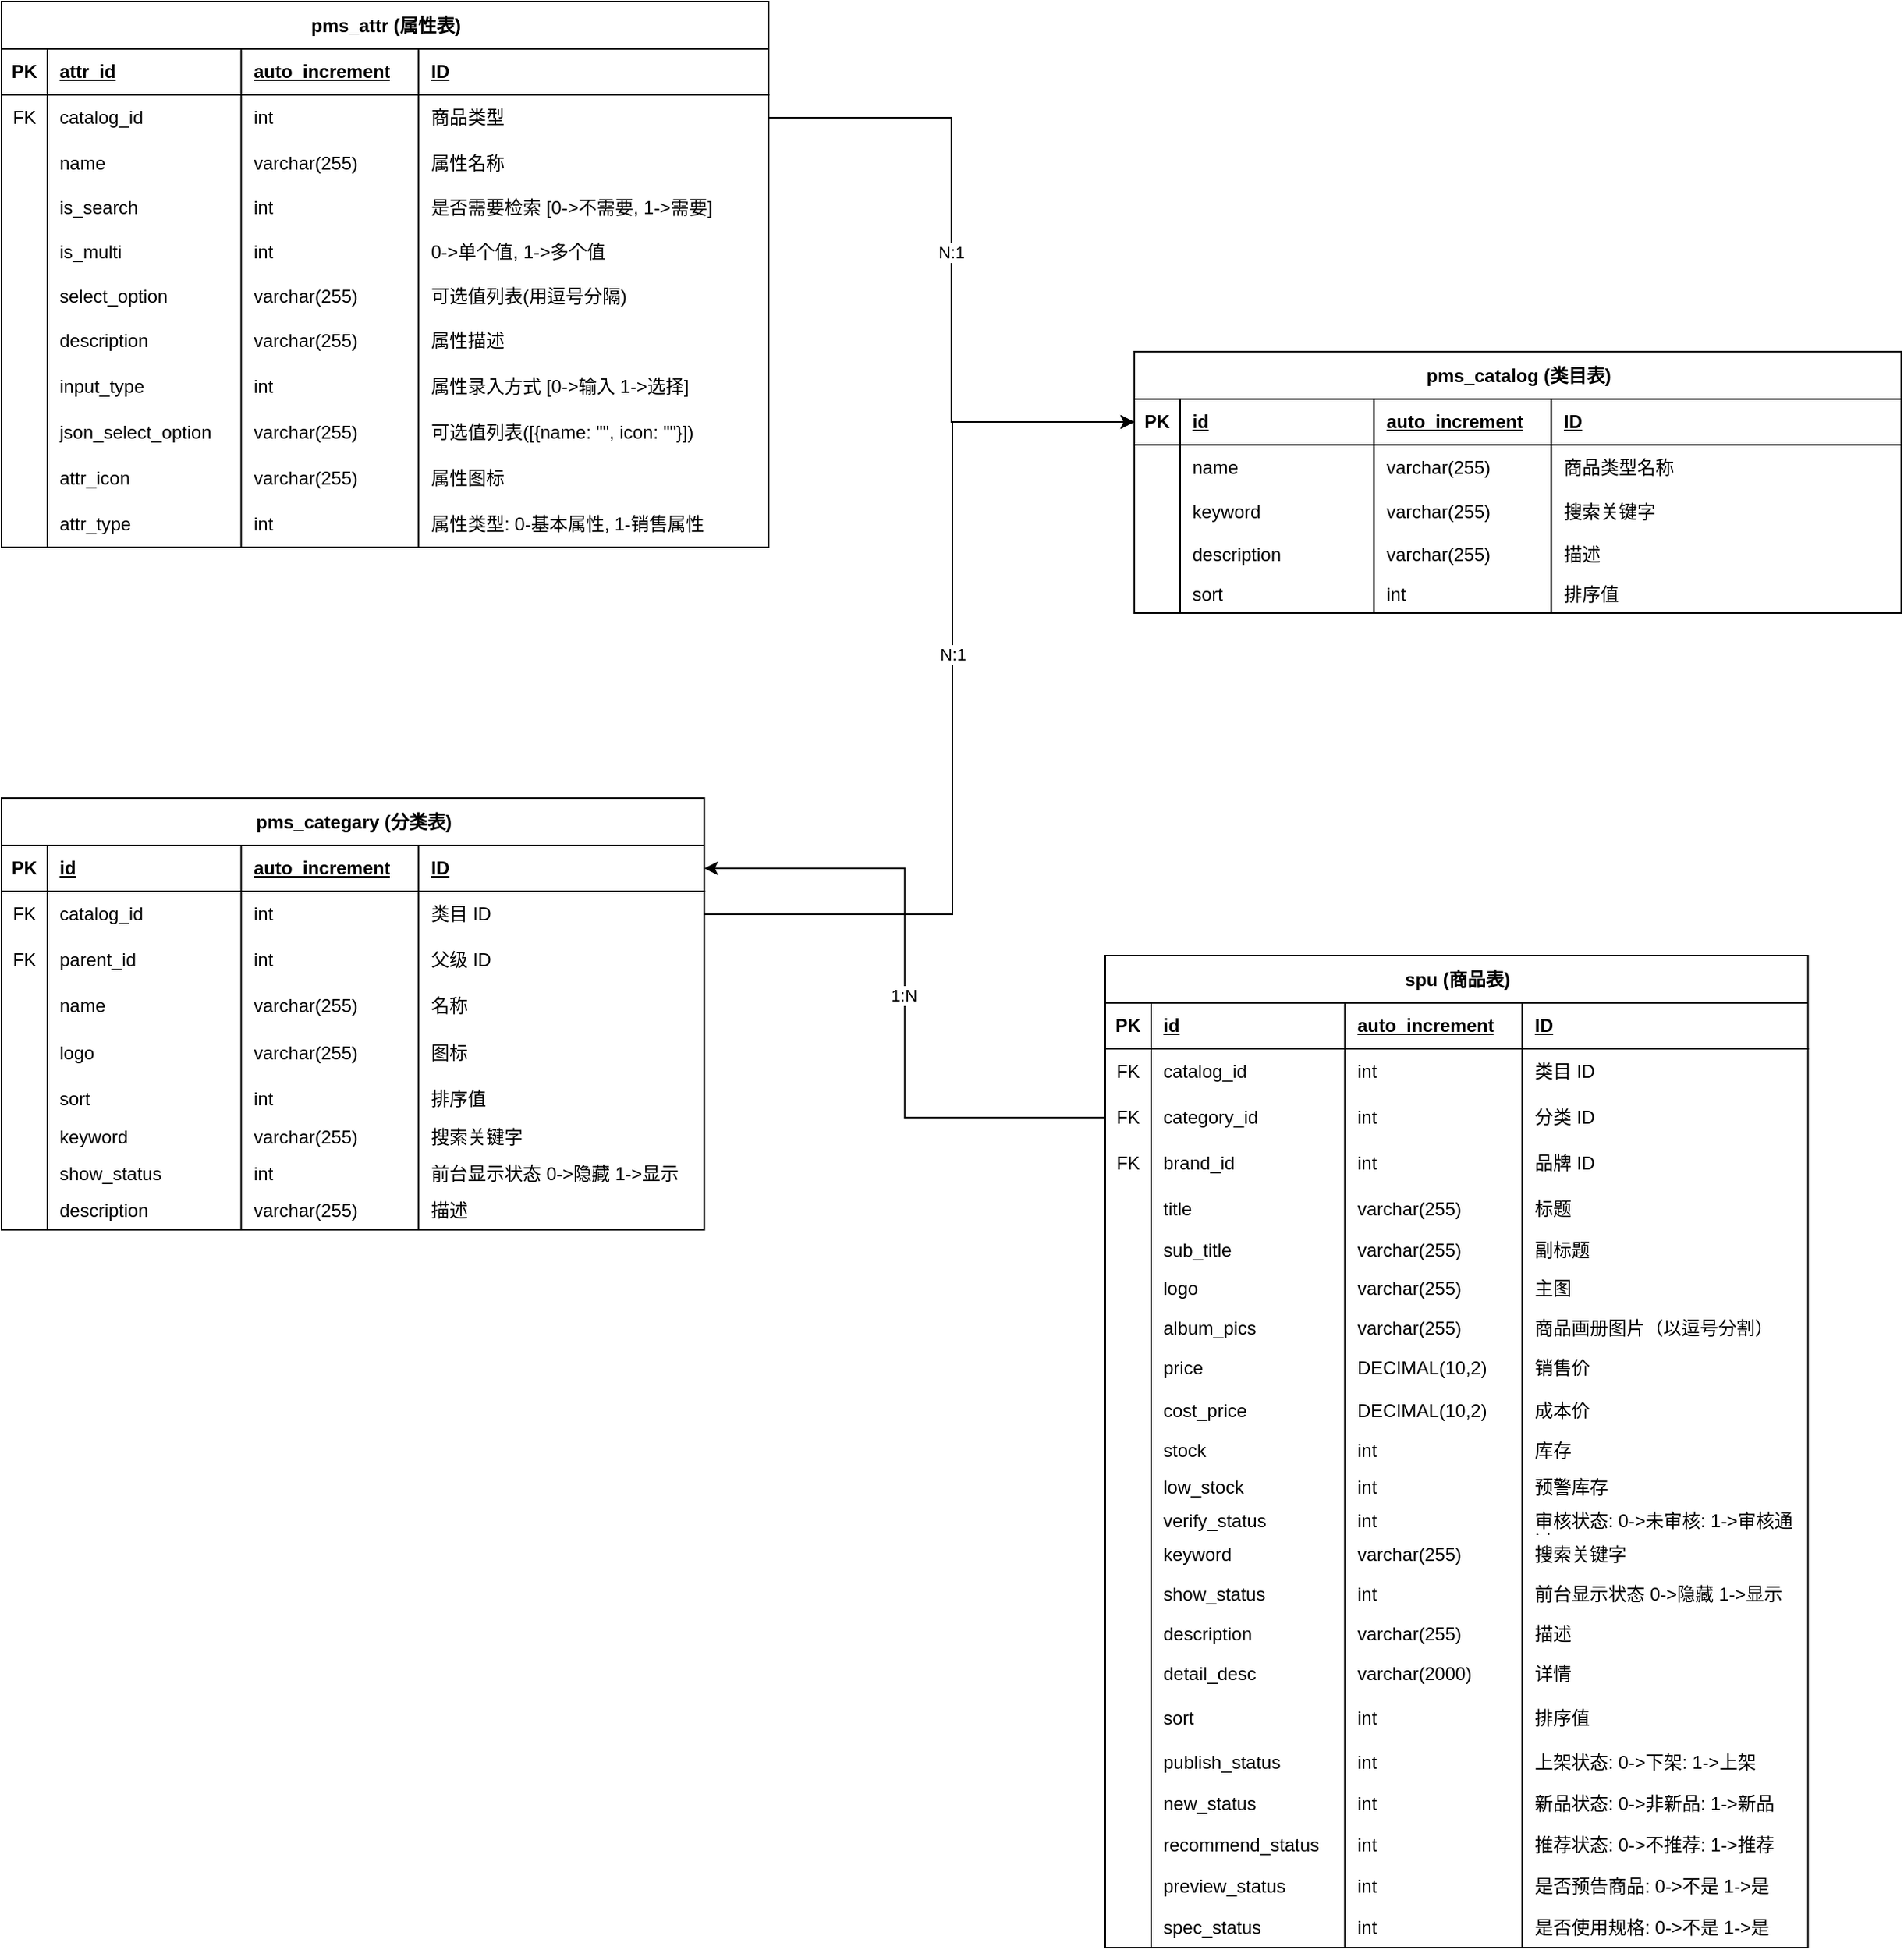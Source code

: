 <mxfile version="21.7.5" type="github">
  <diagram name="第 1 页" id="X2mEdy_OHcw_rc2XmQ94">
    <mxGraphModel dx="2266" dy="941" grid="0" gridSize="10" guides="1" tooltips="1" connect="1" arrows="1" fold="1" page="0" pageScale="1" pageWidth="827" pageHeight="1169" math="0" shadow="0">
      <root>
        <mxCell id="0" />
        <mxCell id="1" parent="0" />
        <mxCell id="qGVZrhXWKXsiUxbQDohF-6" value="pms_attr (属性表)" style="shape=table;startSize=31;container=1;collapsible=1;childLayout=tableLayout;fixedRows=1;rowLines=0;fontStyle=1;align=center;resizeLast=1;html=1;" parent="1" vertex="1">
          <mxGeometry x="-13" y="269" width="501.75" height="357" as="geometry" />
        </mxCell>
        <mxCell id="qGVZrhXWKXsiUxbQDohF-7" value="" style="shape=tableRow;horizontal=0;startSize=0;swimlaneHead=0;swimlaneBody=0;fillColor=none;collapsible=0;dropTarget=0;points=[[0,0.5],[1,0.5]];portConstraint=eastwest;top=0;left=0;right=0;bottom=1;" parent="qGVZrhXWKXsiUxbQDohF-6" vertex="1">
          <mxGeometry y="31" width="501.75" height="30" as="geometry" />
        </mxCell>
        <mxCell id="qGVZrhXWKXsiUxbQDohF-8" value="PK" style="shape=partialRectangle;connectable=0;fillColor=none;top=0;left=0;bottom=0;right=0;fontStyle=1;overflow=hidden;whiteSpace=wrap;html=1;" parent="qGVZrhXWKXsiUxbQDohF-7" vertex="1">
          <mxGeometry width="30" height="30" as="geometry">
            <mxRectangle width="30" height="30" as="alternateBounds" />
          </mxGeometry>
        </mxCell>
        <mxCell id="qGVZrhXWKXsiUxbQDohF-9" value="attr_id" style="shape=partialRectangle;connectable=0;fillColor=none;top=0;left=0;bottom=0;right=0;align=left;spacingLeft=6;fontStyle=5;overflow=hidden;whiteSpace=wrap;html=1;" parent="qGVZrhXWKXsiUxbQDohF-7" vertex="1">
          <mxGeometry x="30" width="126.75" height="30" as="geometry">
            <mxRectangle width="126.75" height="30" as="alternateBounds" />
          </mxGeometry>
        </mxCell>
        <mxCell id="bfDcChDy86txORG4qExb-5" value="auto_increment" style="shape=partialRectangle;connectable=0;fillColor=none;top=0;left=0;bottom=0;right=0;align=left;spacingLeft=6;fontStyle=5;overflow=hidden;whiteSpace=wrap;html=1;" parent="qGVZrhXWKXsiUxbQDohF-7" vertex="1">
          <mxGeometry x="156.75" width="116" height="30" as="geometry">
            <mxRectangle width="116" height="30" as="alternateBounds" />
          </mxGeometry>
        </mxCell>
        <mxCell id="bfDcChDy86txORG4qExb-1" value="ID" style="shape=partialRectangle;connectable=0;fillColor=none;top=0;left=0;bottom=0;right=0;align=left;spacingLeft=6;fontStyle=5;overflow=hidden;whiteSpace=wrap;html=1;" parent="qGVZrhXWKXsiUxbQDohF-7" vertex="1">
          <mxGeometry x="272.75" width="229" height="30" as="geometry">
            <mxRectangle width="229" height="30" as="alternateBounds" />
          </mxGeometry>
        </mxCell>
        <mxCell id="F2h05XqpigC3rImDh85G-74" value="" style="shape=tableRow;horizontal=0;startSize=0;swimlaneHead=0;swimlaneBody=0;fillColor=none;collapsible=0;dropTarget=0;points=[[0,0.5],[1,0.5]];portConstraint=eastwest;top=0;left=0;right=0;bottom=0;" vertex="1" parent="qGVZrhXWKXsiUxbQDohF-6">
          <mxGeometry y="61" width="501.75" height="30" as="geometry" />
        </mxCell>
        <mxCell id="F2h05XqpigC3rImDh85G-75" value="FK" style="shape=partialRectangle;connectable=0;fillColor=none;top=0;left=0;bottom=0;right=0;editable=1;overflow=hidden;whiteSpace=wrap;html=1;" vertex="1" parent="F2h05XqpigC3rImDh85G-74">
          <mxGeometry width="30" height="30" as="geometry">
            <mxRectangle width="30" height="30" as="alternateBounds" />
          </mxGeometry>
        </mxCell>
        <mxCell id="F2h05XqpigC3rImDh85G-76" value="catalog_id" style="shape=partialRectangle;connectable=0;fillColor=none;top=0;left=0;bottom=0;right=0;align=left;spacingLeft=6;overflow=hidden;whiteSpace=wrap;html=1;" vertex="1" parent="F2h05XqpigC3rImDh85G-74">
          <mxGeometry x="30" width="126.75" height="30" as="geometry">
            <mxRectangle width="126.75" height="30" as="alternateBounds" />
          </mxGeometry>
        </mxCell>
        <mxCell id="F2h05XqpigC3rImDh85G-77" value="int" style="shape=partialRectangle;connectable=0;fillColor=none;top=0;left=0;bottom=0;right=0;align=left;spacingLeft=6;overflow=hidden;whiteSpace=wrap;html=1;" vertex="1" parent="F2h05XqpigC3rImDh85G-74">
          <mxGeometry x="156.75" width="116" height="30" as="geometry">
            <mxRectangle width="116" height="30" as="alternateBounds" />
          </mxGeometry>
        </mxCell>
        <mxCell id="F2h05XqpigC3rImDh85G-78" value="商品类型" style="shape=partialRectangle;connectable=0;fillColor=none;top=0;left=0;bottom=0;right=0;align=left;spacingLeft=6;overflow=hidden;whiteSpace=wrap;html=1;" vertex="1" parent="F2h05XqpigC3rImDh85G-74">
          <mxGeometry x="272.75" width="229" height="30" as="geometry">
            <mxRectangle width="229" height="30" as="alternateBounds" />
          </mxGeometry>
        </mxCell>
        <mxCell id="qGVZrhXWKXsiUxbQDohF-10" value="" style="shape=tableRow;horizontal=0;startSize=0;swimlaneHead=0;swimlaneBody=0;fillColor=none;collapsible=0;dropTarget=0;points=[[0,0.5],[1,0.5]];portConstraint=eastwest;top=0;left=0;right=0;bottom=0;" parent="qGVZrhXWKXsiUxbQDohF-6" vertex="1">
          <mxGeometry y="91" width="501.75" height="30" as="geometry" />
        </mxCell>
        <mxCell id="qGVZrhXWKXsiUxbQDohF-11" value="" style="shape=partialRectangle;connectable=0;fillColor=none;top=0;left=0;bottom=0;right=0;editable=1;overflow=hidden;whiteSpace=wrap;html=1;" parent="qGVZrhXWKXsiUxbQDohF-10" vertex="1">
          <mxGeometry width="30" height="30" as="geometry">
            <mxRectangle width="30" height="30" as="alternateBounds" />
          </mxGeometry>
        </mxCell>
        <mxCell id="qGVZrhXWKXsiUxbQDohF-12" value="name" style="shape=partialRectangle;connectable=0;fillColor=none;top=0;left=0;bottom=0;right=0;align=left;spacingLeft=6;overflow=hidden;whiteSpace=wrap;html=1;" parent="qGVZrhXWKXsiUxbQDohF-10" vertex="1">
          <mxGeometry x="30" width="126.75" height="30" as="geometry">
            <mxRectangle width="126.75" height="30" as="alternateBounds" />
          </mxGeometry>
        </mxCell>
        <mxCell id="bfDcChDy86txORG4qExb-6" value="varchar(255)" style="shape=partialRectangle;connectable=0;fillColor=none;top=0;left=0;bottom=0;right=0;align=left;spacingLeft=6;overflow=hidden;whiteSpace=wrap;html=1;" parent="qGVZrhXWKXsiUxbQDohF-10" vertex="1">
          <mxGeometry x="156.75" width="116" height="30" as="geometry">
            <mxRectangle width="116" height="30" as="alternateBounds" />
          </mxGeometry>
        </mxCell>
        <mxCell id="bfDcChDy86txORG4qExb-2" value="属性名称" style="shape=partialRectangle;connectable=0;fillColor=none;top=0;left=0;bottom=0;right=0;align=left;spacingLeft=6;overflow=hidden;whiteSpace=wrap;html=1;" parent="qGVZrhXWKXsiUxbQDohF-10" vertex="1">
          <mxGeometry x="272.75" width="229" height="30" as="geometry">
            <mxRectangle width="229" height="30" as="alternateBounds" />
          </mxGeometry>
        </mxCell>
        <mxCell id="qGVZrhXWKXsiUxbQDohF-13" value="" style="shape=tableRow;horizontal=0;startSize=0;swimlaneHead=0;swimlaneBody=0;fillColor=none;collapsible=0;dropTarget=0;points=[[0,0.5],[1,0.5]];portConstraint=eastwest;top=0;left=0;right=0;bottom=0;" parent="qGVZrhXWKXsiUxbQDohF-6" vertex="1">
          <mxGeometry y="121" width="501.75" height="28" as="geometry" />
        </mxCell>
        <mxCell id="qGVZrhXWKXsiUxbQDohF-14" value="" style="shape=partialRectangle;connectable=0;fillColor=none;top=0;left=0;bottom=0;right=0;editable=1;overflow=hidden;whiteSpace=wrap;html=1;" parent="qGVZrhXWKXsiUxbQDohF-13" vertex="1">
          <mxGeometry width="30" height="28" as="geometry">
            <mxRectangle width="30" height="28" as="alternateBounds" />
          </mxGeometry>
        </mxCell>
        <mxCell id="qGVZrhXWKXsiUxbQDohF-15" value="is_search" style="shape=partialRectangle;connectable=0;fillColor=none;top=0;left=0;bottom=0;right=0;align=left;spacingLeft=6;overflow=hidden;whiteSpace=wrap;html=1;" parent="qGVZrhXWKXsiUxbQDohF-13" vertex="1">
          <mxGeometry x="30" width="126.75" height="28" as="geometry">
            <mxRectangle width="126.75" height="28" as="alternateBounds" />
          </mxGeometry>
        </mxCell>
        <mxCell id="bfDcChDy86txORG4qExb-7" value="int" style="shape=partialRectangle;connectable=0;fillColor=none;top=0;left=0;bottom=0;right=0;align=left;spacingLeft=6;overflow=hidden;whiteSpace=wrap;html=1;" parent="qGVZrhXWKXsiUxbQDohF-13" vertex="1">
          <mxGeometry x="156.75" width="116" height="28" as="geometry">
            <mxRectangle width="116" height="28" as="alternateBounds" />
          </mxGeometry>
        </mxCell>
        <mxCell id="bfDcChDy86txORG4qExb-3" value="是否需要检索 [0-&amp;gt;不需要, 1-&amp;gt;需要]" style="shape=partialRectangle;connectable=0;fillColor=none;top=0;left=0;bottom=0;right=0;align=left;spacingLeft=6;overflow=hidden;whiteSpace=wrap;html=1;" parent="qGVZrhXWKXsiUxbQDohF-13" vertex="1">
          <mxGeometry x="272.75" width="229" height="28" as="geometry">
            <mxRectangle width="229" height="28" as="alternateBounds" />
          </mxGeometry>
        </mxCell>
        <mxCell id="qGVZrhXWKXsiUxbQDohF-16" value="" style="shape=tableRow;horizontal=0;startSize=0;swimlaneHead=0;swimlaneBody=0;fillColor=none;collapsible=0;dropTarget=0;points=[[0,0.5],[1,0.5]];portConstraint=eastwest;top=0;left=0;right=0;bottom=0;" parent="qGVZrhXWKXsiUxbQDohF-6" vertex="1">
          <mxGeometry y="149" width="501.75" height="30" as="geometry" />
        </mxCell>
        <mxCell id="qGVZrhXWKXsiUxbQDohF-17" value="" style="shape=partialRectangle;connectable=0;fillColor=none;top=0;left=0;bottom=0;right=0;editable=1;overflow=hidden;whiteSpace=wrap;html=1;" parent="qGVZrhXWKXsiUxbQDohF-16" vertex="1">
          <mxGeometry width="30" height="30" as="geometry">
            <mxRectangle width="30" height="30" as="alternateBounds" />
          </mxGeometry>
        </mxCell>
        <mxCell id="qGVZrhXWKXsiUxbQDohF-18" value="is_multi" style="shape=partialRectangle;connectable=0;fillColor=none;top=0;left=0;bottom=0;right=0;align=left;spacingLeft=6;overflow=hidden;whiteSpace=wrap;html=1;" parent="qGVZrhXWKXsiUxbQDohF-16" vertex="1">
          <mxGeometry x="30" width="126.75" height="30" as="geometry">
            <mxRectangle width="126.75" height="30" as="alternateBounds" />
          </mxGeometry>
        </mxCell>
        <mxCell id="bfDcChDy86txORG4qExb-8" value="int" style="shape=partialRectangle;connectable=0;fillColor=none;top=0;left=0;bottom=0;right=0;align=left;spacingLeft=6;overflow=hidden;whiteSpace=wrap;html=1;" parent="qGVZrhXWKXsiUxbQDohF-16" vertex="1">
          <mxGeometry x="156.75" width="116" height="30" as="geometry">
            <mxRectangle width="116" height="30" as="alternateBounds" />
          </mxGeometry>
        </mxCell>
        <mxCell id="bfDcChDy86txORG4qExb-4" value="0-&amp;gt;单个值, 1-&amp;gt;多个值" style="shape=partialRectangle;connectable=0;fillColor=none;top=0;left=0;bottom=0;right=0;align=left;spacingLeft=6;overflow=hidden;whiteSpace=wrap;html=1;" parent="qGVZrhXWKXsiUxbQDohF-16" vertex="1">
          <mxGeometry x="272.75" width="229" height="30" as="geometry">
            <mxRectangle width="229" height="30" as="alternateBounds" />
          </mxGeometry>
        </mxCell>
        <mxCell id="bfDcChDy86txORG4qExb-9" style="shape=tableRow;horizontal=0;startSize=0;swimlaneHead=0;swimlaneBody=0;fillColor=none;collapsible=0;dropTarget=0;points=[[0,0.5],[1,0.5]];portConstraint=eastwest;top=0;left=0;right=0;bottom=0;" parent="qGVZrhXWKXsiUxbQDohF-6" vertex="1">
          <mxGeometry y="179" width="501.75" height="28" as="geometry" />
        </mxCell>
        <mxCell id="bfDcChDy86txORG4qExb-10" style="shape=partialRectangle;connectable=0;fillColor=none;top=0;left=0;bottom=0;right=0;editable=1;overflow=hidden;whiteSpace=wrap;html=1;" parent="bfDcChDy86txORG4qExb-9" vertex="1">
          <mxGeometry width="30" height="28" as="geometry">
            <mxRectangle width="30" height="28" as="alternateBounds" />
          </mxGeometry>
        </mxCell>
        <mxCell id="bfDcChDy86txORG4qExb-11" value="select_option" style="shape=partialRectangle;connectable=0;fillColor=none;top=0;left=0;bottom=0;right=0;align=left;spacingLeft=6;overflow=hidden;whiteSpace=wrap;html=1;" parent="bfDcChDy86txORG4qExb-9" vertex="1">
          <mxGeometry x="30" width="126.75" height="28" as="geometry">
            <mxRectangle width="126.75" height="28" as="alternateBounds" />
          </mxGeometry>
        </mxCell>
        <mxCell id="bfDcChDy86txORG4qExb-12" value="varchar(255)" style="shape=partialRectangle;connectable=0;fillColor=none;top=0;left=0;bottom=0;right=0;align=left;spacingLeft=6;overflow=hidden;whiteSpace=wrap;html=1;" parent="bfDcChDy86txORG4qExb-9" vertex="1">
          <mxGeometry x="156.75" width="116" height="28" as="geometry">
            <mxRectangle width="116" height="28" as="alternateBounds" />
          </mxGeometry>
        </mxCell>
        <mxCell id="bfDcChDy86txORG4qExb-13" value="可选值列表(用逗号分隔)" style="shape=partialRectangle;connectable=0;fillColor=none;top=0;left=0;bottom=0;right=0;align=left;spacingLeft=6;overflow=hidden;whiteSpace=wrap;html=1;" parent="bfDcChDy86txORG4qExb-9" vertex="1">
          <mxGeometry x="272.75" width="229" height="28" as="geometry">
            <mxRectangle width="229" height="28" as="alternateBounds" />
          </mxGeometry>
        </mxCell>
        <mxCell id="bfDcChDy86txORG4qExb-14" style="shape=tableRow;horizontal=0;startSize=0;swimlaneHead=0;swimlaneBody=0;fillColor=none;collapsible=0;dropTarget=0;points=[[0,0.5],[1,0.5]];portConstraint=eastwest;top=0;left=0;right=0;bottom=0;" parent="qGVZrhXWKXsiUxbQDohF-6" vertex="1">
          <mxGeometry y="207" width="501.75" height="30" as="geometry" />
        </mxCell>
        <mxCell id="bfDcChDy86txORG4qExb-15" style="shape=partialRectangle;connectable=0;fillColor=none;top=0;left=0;bottom=0;right=0;editable=1;overflow=hidden;whiteSpace=wrap;html=1;" parent="bfDcChDy86txORG4qExb-14" vertex="1">
          <mxGeometry width="30" height="30" as="geometry">
            <mxRectangle width="30" height="30" as="alternateBounds" />
          </mxGeometry>
        </mxCell>
        <mxCell id="bfDcChDy86txORG4qExb-16" value="description" style="shape=partialRectangle;connectable=0;fillColor=none;top=0;left=0;bottom=0;right=0;align=left;spacingLeft=6;overflow=hidden;whiteSpace=wrap;html=1;" parent="bfDcChDy86txORG4qExb-14" vertex="1">
          <mxGeometry x="30" width="126.75" height="30" as="geometry">
            <mxRectangle width="126.75" height="30" as="alternateBounds" />
          </mxGeometry>
        </mxCell>
        <mxCell id="bfDcChDy86txORG4qExb-17" value="varchar(255)" style="shape=partialRectangle;connectable=0;fillColor=none;top=0;left=0;bottom=0;right=0;align=left;spacingLeft=6;overflow=hidden;whiteSpace=wrap;html=1;" parent="bfDcChDy86txORG4qExb-14" vertex="1">
          <mxGeometry x="156.75" width="116" height="30" as="geometry">
            <mxRectangle width="116" height="30" as="alternateBounds" />
          </mxGeometry>
        </mxCell>
        <mxCell id="bfDcChDy86txORG4qExb-18" value="属性描述" style="shape=partialRectangle;connectable=0;fillColor=none;top=0;left=0;bottom=0;right=0;align=left;spacingLeft=6;overflow=hidden;whiteSpace=wrap;html=1;" parent="bfDcChDy86txORG4qExb-14" vertex="1">
          <mxGeometry x="272.75" width="229" height="30" as="geometry">
            <mxRectangle width="229" height="30" as="alternateBounds" />
          </mxGeometry>
        </mxCell>
        <mxCell id="bfDcChDy86txORG4qExb-24" style="shape=tableRow;horizontal=0;startSize=0;swimlaneHead=0;swimlaneBody=0;fillColor=none;collapsible=0;dropTarget=0;points=[[0,0.5],[1,0.5]];portConstraint=eastwest;top=0;left=0;right=0;bottom=0;" parent="qGVZrhXWKXsiUxbQDohF-6" vertex="1">
          <mxGeometry y="237" width="501.75" height="30" as="geometry" />
        </mxCell>
        <mxCell id="bfDcChDy86txORG4qExb-25" style="shape=partialRectangle;connectable=0;fillColor=none;top=0;left=0;bottom=0;right=0;editable=1;overflow=hidden;whiteSpace=wrap;html=1;" parent="bfDcChDy86txORG4qExb-24" vertex="1">
          <mxGeometry width="30" height="30" as="geometry">
            <mxRectangle width="30" height="30" as="alternateBounds" />
          </mxGeometry>
        </mxCell>
        <mxCell id="bfDcChDy86txORG4qExb-26" value="input_type" style="shape=partialRectangle;connectable=0;fillColor=none;top=0;left=0;bottom=0;right=0;align=left;spacingLeft=6;overflow=hidden;whiteSpace=wrap;html=1;" parent="bfDcChDy86txORG4qExb-24" vertex="1">
          <mxGeometry x="30" width="126.75" height="30" as="geometry">
            <mxRectangle width="126.75" height="30" as="alternateBounds" />
          </mxGeometry>
        </mxCell>
        <mxCell id="bfDcChDy86txORG4qExb-27" value="int" style="shape=partialRectangle;connectable=0;fillColor=none;top=0;left=0;bottom=0;right=0;align=left;spacingLeft=6;overflow=hidden;whiteSpace=wrap;html=1;" parent="bfDcChDy86txORG4qExb-24" vertex="1">
          <mxGeometry x="156.75" width="116" height="30" as="geometry">
            <mxRectangle width="116" height="30" as="alternateBounds" />
          </mxGeometry>
        </mxCell>
        <mxCell id="bfDcChDy86txORG4qExb-28" value="属性录入方式 [0-&amp;gt;输入 1-&amp;gt;选择]" style="shape=partialRectangle;connectable=0;fillColor=none;top=0;left=0;bottom=0;right=0;align=left;spacingLeft=6;overflow=hidden;whiteSpace=wrap;html=1;" parent="bfDcChDy86txORG4qExb-24" vertex="1">
          <mxGeometry x="272.75" width="229" height="30" as="geometry">
            <mxRectangle width="229" height="30" as="alternateBounds" />
          </mxGeometry>
        </mxCell>
        <mxCell id="bfDcChDy86txORG4qExb-40" style="shape=tableRow;horizontal=0;startSize=0;swimlaneHead=0;swimlaneBody=0;fillColor=none;collapsible=0;dropTarget=0;points=[[0,0.5],[1,0.5]];portConstraint=eastwest;top=0;left=0;right=0;bottom=0;" parent="qGVZrhXWKXsiUxbQDohF-6" vertex="1">
          <mxGeometry y="267" width="501.75" height="30" as="geometry" />
        </mxCell>
        <mxCell id="bfDcChDy86txORG4qExb-41" style="shape=partialRectangle;connectable=0;fillColor=none;top=0;left=0;bottom=0;right=0;editable=1;overflow=hidden;whiteSpace=wrap;html=1;" parent="bfDcChDy86txORG4qExb-40" vertex="1">
          <mxGeometry width="30" height="30" as="geometry">
            <mxRectangle width="30" height="30" as="alternateBounds" />
          </mxGeometry>
        </mxCell>
        <mxCell id="bfDcChDy86txORG4qExb-42" value="json_select_option" style="shape=partialRectangle;connectable=0;fillColor=none;top=0;left=0;bottom=0;right=0;align=left;spacingLeft=6;overflow=hidden;whiteSpace=wrap;html=1;" parent="bfDcChDy86txORG4qExb-40" vertex="1">
          <mxGeometry x="30" width="126.75" height="30" as="geometry">
            <mxRectangle width="126.75" height="30" as="alternateBounds" />
          </mxGeometry>
        </mxCell>
        <mxCell id="bfDcChDy86txORG4qExb-43" value="varchar(255)" style="shape=partialRectangle;connectable=0;fillColor=none;top=0;left=0;bottom=0;right=0;align=left;spacingLeft=6;overflow=hidden;whiteSpace=wrap;html=1;" parent="bfDcChDy86txORG4qExb-40" vertex="1">
          <mxGeometry x="156.75" width="116" height="30" as="geometry">
            <mxRectangle width="116" height="30" as="alternateBounds" />
          </mxGeometry>
        </mxCell>
        <mxCell id="bfDcChDy86txORG4qExb-44" value="可选值列表([{name: &quot;&quot;, icon: &quot;&quot;}])" style="shape=partialRectangle;connectable=0;fillColor=none;top=0;left=0;bottom=0;right=0;align=left;spacingLeft=6;overflow=hidden;whiteSpace=wrap;html=1;" parent="bfDcChDy86txORG4qExb-40" vertex="1">
          <mxGeometry x="272.75" width="229" height="30" as="geometry">
            <mxRectangle width="229" height="30" as="alternateBounds" />
          </mxGeometry>
        </mxCell>
        <mxCell id="bfDcChDy86txORG4qExb-35" style="shape=tableRow;horizontal=0;startSize=0;swimlaneHead=0;swimlaneBody=0;fillColor=none;collapsible=0;dropTarget=0;points=[[0,0.5],[1,0.5]];portConstraint=eastwest;top=0;left=0;right=0;bottom=0;" parent="qGVZrhXWKXsiUxbQDohF-6" vertex="1">
          <mxGeometry y="297" width="501.75" height="30" as="geometry" />
        </mxCell>
        <mxCell id="bfDcChDy86txORG4qExb-36" style="shape=partialRectangle;connectable=0;fillColor=none;top=0;left=0;bottom=0;right=0;editable=1;overflow=hidden;whiteSpace=wrap;html=1;" parent="bfDcChDy86txORG4qExb-35" vertex="1">
          <mxGeometry width="30" height="30" as="geometry">
            <mxRectangle width="30" height="30" as="alternateBounds" />
          </mxGeometry>
        </mxCell>
        <mxCell id="bfDcChDy86txORG4qExb-37" value="attr_icon" style="shape=partialRectangle;connectable=0;fillColor=none;top=0;left=0;bottom=0;right=0;align=left;spacingLeft=6;overflow=hidden;whiteSpace=wrap;html=1;" parent="bfDcChDy86txORG4qExb-35" vertex="1">
          <mxGeometry x="30" width="126.75" height="30" as="geometry">
            <mxRectangle width="126.75" height="30" as="alternateBounds" />
          </mxGeometry>
        </mxCell>
        <mxCell id="bfDcChDy86txORG4qExb-38" value="varchar(255)" style="shape=partialRectangle;connectable=0;fillColor=none;top=0;left=0;bottom=0;right=0;align=left;spacingLeft=6;overflow=hidden;whiteSpace=wrap;html=1;" parent="bfDcChDy86txORG4qExb-35" vertex="1">
          <mxGeometry x="156.75" width="116" height="30" as="geometry">
            <mxRectangle width="116" height="30" as="alternateBounds" />
          </mxGeometry>
        </mxCell>
        <mxCell id="bfDcChDy86txORG4qExb-39" value="属性图标" style="shape=partialRectangle;connectable=0;fillColor=none;top=0;left=0;bottom=0;right=0;align=left;spacingLeft=6;overflow=hidden;whiteSpace=wrap;html=1;" parent="bfDcChDy86txORG4qExb-35" vertex="1">
          <mxGeometry x="272.75" width="229" height="30" as="geometry">
            <mxRectangle width="229" height="30" as="alternateBounds" />
          </mxGeometry>
        </mxCell>
        <mxCell id="bfDcChDy86txORG4qExb-30" style="shape=tableRow;horizontal=0;startSize=0;swimlaneHead=0;swimlaneBody=0;fillColor=none;collapsible=0;dropTarget=0;points=[[0,0.5],[1,0.5]];portConstraint=eastwest;top=0;left=0;right=0;bottom=0;" parent="qGVZrhXWKXsiUxbQDohF-6" vertex="1">
          <mxGeometry y="327" width="501.75" height="30" as="geometry" />
        </mxCell>
        <mxCell id="bfDcChDy86txORG4qExb-31" style="shape=partialRectangle;connectable=0;fillColor=none;top=0;left=0;bottom=0;right=0;editable=1;overflow=hidden;whiteSpace=wrap;html=1;" parent="bfDcChDy86txORG4qExb-30" vertex="1">
          <mxGeometry width="30" height="30" as="geometry">
            <mxRectangle width="30" height="30" as="alternateBounds" />
          </mxGeometry>
        </mxCell>
        <mxCell id="bfDcChDy86txORG4qExb-32" value="attr_type" style="shape=partialRectangle;connectable=0;fillColor=none;top=0;left=0;bottom=0;right=0;align=left;spacingLeft=6;overflow=hidden;whiteSpace=wrap;html=1;" parent="bfDcChDy86txORG4qExb-30" vertex="1">
          <mxGeometry x="30" width="126.75" height="30" as="geometry">
            <mxRectangle width="126.75" height="30" as="alternateBounds" />
          </mxGeometry>
        </mxCell>
        <mxCell id="bfDcChDy86txORG4qExb-33" value="int" style="shape=partialRectangle;connectable=0;fillColor=none;top=0;left=0;bottom=0;right=0;align=left;spacingLeft=6;overflow=hidden;whiteSpace=wrap;html=1;" parent="bfDcChDy86txORG4qExb-30" vertex="1">
          <mxGeometry x="156.75" width="116" height="30" as="geometry">
            <mxRectangle width="116" height="30" as="alternateBounds" />
          </mxGeometry>
        </mxCell>
        <mxCell id="bfDcChDy86txORG4qExb-34" value="属性类型: 0-基本属性, 1-销售属性" style="shape=partialRectangle;connectable=0;fillColor=none;top=0;left=0;bottom=0;right=0;align=left;spacingLeft=6;overflow=hidden;whiteSpace=wrap;html=1;" parent="bfDcChDy86txORG4qExb-30" vertex="1">
          <mxGeometry x="272.75" width="229" height="30" as="geometry">
            <mxRectangle width="229" height="30" as="alternateBounds" />
          </mxGeometry>
        </mxCell>
        <mxCell id="F2h05XqpigC3rImDh85G-1" value="pms_catalog (类目表)" style="shape=table;startSize=31;container=1;collapsible=1;childLayout=tableLayout;fixedRows=1;rowLines=0;fontStyle=1;align=center;resizeLast=1;html=1;" vertex="1" parent="1">
          <mxGeometry x="728" y="498" width="501.75" height="171" as="geometry" />
        </mxCell>
        <mxCell id="F2h05XqpigC3rImDh85G-2" value="" style="shape=tableRow;horizontal=0;startSize=0;swimlaneHead=0;swimlaneBody=0;fillColor=none;collapsible=0;dropTarget=0;points=[[0,0.5],[1,0.5]];portConstraint=eastwest;top=0;left=0;right=0;bottom=1;" vertex="1" parent="F2h05XqpigC3rImDh85G-1">
          <mxGeometry y="31" width="501.75" height="30" as="geometry" />
        </mxCell>
        <mxCell id="F2h05XqpigC3rImDh85G-3" value="PK" style="shape=partialRectangle;connectable=0;fillColor=none;top=0;left=0;bottom=0;right=0;fontStyle=1;overflow=hidden;whiteSpace=wrap;html=1;" vertex="1" parent="F2h05XqpigC3rImDh85G-2">
          <mxGeometry width="30" height="30" as="geometry">
            <mxRectangle width="30" height="30" as="alternateBounds" />
          </mxGeometry>
        </mxCell>
        <mxCell id="F2h05XqpigC3rImDh85G-4" value="id" style="shape=partialRectangle;connectable=0;fillColor=none;top=0;left=0;bottom=0;right=0;align=left;spacingLeft=6;fontStyle=5;overflow=hidden;whiteSpace=wrap;html=1;" vertex="1" parent="F2h05XqpigC3rImDh85G-2">
          <mxGeometry x="30" width="126.75" height="30" as="geometry">
            <mxRectangle width="126.75" height="30" as="alternateBounds" />
          </mxGeometry>
        </mxCell>
        <mxCell id="F2h05XqpigC3rImDh85G-5" value="auto_increment" style="shape=partialRectangle;connectable=0;fillColor=none;top=0;left=0;bottom=0;right=0;align=left;spacingLeft=6;fontStyle=5;overflow=hidden;whiteSpace=wrap;html=1;" vertex="1" parent="F2h05XqpigC3rImDh85G-2">
          <mxGeometry x="156.75" width="116" height="30" as="geometry">
            <mxRectangle width="116" height="30" as="alternateBounds" />
          </mxGeometry>
        </mxCell>
        <mxCell id="F2h05XqpigC3rImDh85G-6" value="ID" style="shape=partialRectangle;connectable=0;fillColor=none;top=0;left=0;bottom=0;right=0;align=left;spacingLeft=6;fontStyle=5;overflow=hidden;whiteSpace=wrap;html=1;" vertex="1" parent="F2h05XqpigC3rImDh85G-2">
          <mxGeometry x="272.75" width="229" height="30" as="geometry">
            <mxRectangle width="229" height="30" as="alternateBounds" />
          </mxGeometry>
        </mxCell>
        <mxCell id="F2h05XqpigC3rImDh85G-7" value="" style="shape=tableRow;horizontal=0;startSize=0;swimlaneHead=0;swimlaneBody=0;fillColor=none;collapsible=0;dropTarget=0;points=[[0,0.5],[1,0.5]];portConstraint=eastwest;top=0;left=0;right=0;bottom=0;" vertex="1" parent="F2h05XqpigC3rImDh85G-1">
          <mxGeometry y="61" width="501.75" height="30" as="geometry" />
        </mxCell>
        <mxCell id="F2h05XqpigC3rImDh85G-8" value="" style="shape=partialRectangle;connectable=0;fillColor=none;top=0;left=0;bottom=0;right=0;editable=1;overflow=hidden;whiteSpace=wrap;html=1;" vertex="1" parent="F2h05XqpigC3rImDh85G-7">
          <mxGeometry width="30" height="30" as="geometry">
            <mxRectangle width="30" height="30" as="alternateBounds" />
          </mxGeometry>
        </mxCell>
        <mxCell id="F2h05XqpigC3rImDh85G-9" value="name" style="shape=partialRectangle;connectable=0;fillColor=none;top=0;left=0;bottom=0;right=0;align=left;spacingLeft=6;overflow=hidden;whiteSpace=wrap;html=1;" vertex="1" parent="F2h05XqpigC3rImDh85G-7">
          <mxGeometry x="30" width="126.75" height="30" as="geometry">
            <mxRectangle width="126.75" height="30" as="alternateBounds" />
          </mxGeometry>
        </mxCell>
        <mxCell id="F2h05XqpigC3rImDh85G-10" value="varchar(255)" style="shape=partialRectangle;connectable=0;fillColor=none;top=0;left=0;bottom=0;right=0;align=left;spacingLeft=6;overflow=hidden;whiteSpace=wrap;html=1;" vertex="1" parent="F2h05XqpigC3rImDh85G-7">
          <mxGeometry x="156.75" width="116" height="30" as="geometry">
            <mxRectangle width="116" height="30" as="alternateBounds" />
          </mxGeometry>
        </mxCell>
        <mxCell id="F2h05XqpigC3rImDh85G-11" value="商品类型名称" style="shape=partialRectangle;connectable=0;fillColor=none;top=0;left=0;bottom=0;right=0;align=left;spacingLeft=6;overflow=hidden;whiteSpace=wrap;html=1;" vertex="1" parent="F2h05XqpigC3rImDh85G-7">
          <mxGeometry x="272.75" width="229" height="30" as="geometry">
            <mxRectangle width="229" height="30" as="alternateBounds" />
          </mxGeometry>
        </mxCell>
        <mxCell id="F2h05XqpigC3rImDh85G-12" value="" style="shape=tableRow;horizontal=0;startSize=0;swimlaneHead=0;swimlaneBody=0;fillColor=none;collapsible=0;dropTarget=0;points=[[0,0.5],[1,0.5]];portConstraint=eastwest;top=0;left=0;right=0;bottom=0;" vertex="1" parent="F2h05XqpigC3rImDh85G-1">
          <mxGeometry y="91" width="501.75" height="28" as="geometry" />
        </mxCell>
        <mxCell id="F2h05XqpigC3rImDh85G-13" value="" style="shape=partialRectangle;connectable=0;fillColor=none;top=0;left=0;bottom=0;right=0;editable=1;overflow=hidden;whiteSpace=wrap;html=1;" vertex="1" parent="F2h05XqpigC3rImDh85G-12">
          <mxGeometry width="30" height="28" as="geometry">
            <mxRectangle width="30" height="28" as="alternateBounds" />
          </mxGeometry>
        </mxCell>
        <mxCell id="F2h05XqpigC3rImDh85G-14" value="keyword" style="shape=partialRectangle;connectable=0;fillColor=none;top=0;left=0;bottom=0;right=0;align=left;spacingLeft=6;overflow=hidden;whiteSpace=wrap;html=1;" vertex="1" parent="F2h05XqpigC3rImDh85G-12">
          <mxGeometry x="30" width="126.75" height="28" as="geometry">
            <mxRectangle width="126.75" height="28" as="alternateBounds" />
          </mxGeometry>
        </mxCell>
        <mxCell id="F2h05XqpigC3rImDh85G-15" value="varchar(255)" style="shape=partialRectangle;connectable=0;fillColor=none;top=0;left=0;bottom=0;right=0;align=left;spacingLeft=6;overflow=hidden;whiteSpace=wrap;html=1;" vertex="1" parent="F2h05XqpigC3rImDh85G-12">
          <mxGeometry x="156.75" width="116" height="28" as="geometry">
            <mxRectangle width="116" height="28" as="alternateBounds" />
          </mxGeometry>
        </mxCell>
        <mxCell id="F2h05XqpigC3rImDh85G-16" value="搜索关键字" style="shape=partialRectangle;connectable=0;fillColor=none;top=0;left=0;bottom=0;right=0;align=left;spacingLeft=6;overflow=hidden;whiteSpace=wrap;html=1;" vertex="1" parent="F2h05XqpigC3rImDh85G-12">
          <mxGeometry x="272.75" width="229" height="28" as="geometry">
            <mxRectangle width="229" height="28" as="alternateBounds" />
          </mxGeometry>
        </mxCell>
        <mxCell id="F2h05XqpigC3rImDh85G-57" style="shape=tableRow;horizontal=0;startSize=0;swimlaneHead=0;swimlaneBody=0;fillColor=none;collapsible=0;dropTarget=0;points=[[0,0.5],[1,0.5]];portConstraint=eastwest;top=0;left=0;right=0;bottom=0;" vertex="1" parent="F2h05XqpigC3rImDh85G-1">
          <mxGeometry y="119" width="501.75" height="28" as="geometry" />
        </mxCell>
        <mxCell id="F2h05XqpigC3rImDh85G-58" style="shape=partialRectangle;connectable=0;fillColor=none;top=0;left=0;bottom=0;right=0;editable=1;overflow=hidden;whiteSpace=wrap;html=1;" vertex="1" parent="F2h05XqpigC3rImDh85G-57">
          <mxGeometry width="30" height="28" as="geometry">
            <mxRectangle width="30" height="28" as="alternateBounds" />
          </mxGeometry>
        </mxCell>
        <mxCell id="F2h05XqpigC3rImDh85G-59" value="description" style="shape=partialRectangle;connectable=0;fillColor=none;top=0;left=0;bottom=0;right=0;align=left;spacingLeft=6;overflow=hidden;whiteSpace=wrap;html=1;" vertex="1" parent="F2h05XqpigC3rImDh85G-57">
          <mxGeometry x="30" width="126.75" height="28" as="geometry">
            <mxRectangle width="126.75" height="28" as="alternateBounds" />
          </mxGeometry>
        </mxCell>
        <mxCell id="F2h05XqpigC3rImDh85G-60" value="varchar(255)" style="shape=partialRectangle;connectable=0;fillColor=none;top=0;left=0;bottom=0;right=0;align=left;spacingLeft=6;overflow=hidden;whiteSpace=wrap;html=1;" vertex="1" parent="F2h05XqpigC3rImDh85G-57">
          <mxGeometry x="156.75" width="116" height="28" as="geometry">
            <mxRectangle width="116" height="28" as="alternateBounds" />
          </mxGeometry>
        </mxCell>
        <mxCell id="F2h05XqpigC3rImDh85G-61" value="描述" style="shape=partialRectangle;connectable=0;fillColor=none;top=0;left=0;bottom=0;right=0;align=left;spacingLeft=6;overflow=hidden;whiteSpace=wrap;html=1;" vertex="1" parent="F2h05XqpigC3rImDh85G-57">
          <mxGeometry x="272.75" width="229" height="28" as="geometry">
            <mxRectangle width="229" height="28" as="alternateBounds" />
          </mxGeometry>
        </mxCell>
        <mxCell id="F2h05XqpigC3rImDh85G-62" style="shape=tableRow;horizontal=0;startSize=0;swimlaneHead=0;swimlaneBody=0;fillColor=none;collapsible=0;dropTarget=0;points=[[0,0.5],[1,0.5]];portConstraint=eastwest;top=0;left=0;right=0;bottom=0;" vertex="1" parent="F2h05XqpigC3rImDh85G-1">
          <mxGeometry y="147" width="501.75" height="24" as="geometry" />
        </mxCell>
        <mxCell id="F2h05XqpigC3rImDh85G-63" style="shape=partialRectangle;connectable=0;fillColor=none;top=0;left=0;bottom=0;right=0;editable=1;overflow=hidden;whiteSpace=wrap;html=1;" vertex="1" parent="F2h05XqpigC3rImDh85G-62">
          <mxGeometry width="30" height="24" as="geometry">
            <mxRectangle width="30" height="24" as="alternateBounds" />
          </mxGeometry>
        </mxCell>
        <mxCell id="F2h05XqpigC3rImDh85G-64" value="sort" style="shape=partialRectangle;connectable=0;fillColor=none;top=0;left=0;bottom=0;right=0;align=left;spacingLeft=6;overflow=hidden;whiteSpace=wrap;html=1;" vertex="1" parent="F2h05XqpigC3rImDh85G-62">
          <mxGeometry x="30" width="126.75" height="24" as="geometry">
            <mxRectangle width="126.75" height="24" as="alternateBounds" />
          </mxGeometry>
        </mxCell>
        <mxCell id="F2h05XqpigC3rImDh85G-65" value="int" style="shape=partialRectangle;connectable=0;fillColor=none;top=0;left=0;bottom=0;right=0;align=left;spacingLeft=6;overflow=hidden;whiteSpace=wrap;html=1;" vertex="1" parent="F2h05XqpigC3rImDh85G-62">
          <mxGeometry x="156.75" width="116" height="24" as="geometry">
            <mxRectangle width="116" height="24" as="alternateBounds" />
          </mxGeometry>
        </mxCell>
        <mxCell id="F2h05XqpigC3rImDh85G-66" value="排序值" style="shape=partialRectangle;connectable=0;fillColor=none;top=0;left=0;bottom=0;right=0;align=left;spacingLeft=6;overflow=hidden;whiteSpace=wrap;html=1;" vertex="1" parent="F2h05XqpigC3rImDh85G-62">
          <mxGeometry x="272.75" width="229" height="24" as="geometry">
            <mxRectangle width="229" height="24" as="alternateBounds" />
          </mxGeometry>
        </mxCell>
        <mxCell id="F2h05XqpigC3rImDh85G-79" value="pms_categary (分类表)" style="shape=table;startSize=31;container=1;collapsible=1;childLayout=tableLayout;fixedRows=1;rowLines=0;fontStyle=1;align=center;resizeLast=1;html=1;" vertex="1" parent="1">
          <mxGeometry x="-13" y="790" width="459.714" height="282.429" as="geometry" />
        </mxCell>
        <mxCell id="F2h05XqpigC3rImDh85G-80" value="" style="shape=tableRow;horizontal=0;startSize=0;swimlaneHead=0;swimlaneBody=0;fillColor=none;collapsible=0;dropTarget=0;points=[[0,0.5],[1,0.5]];portConstraint=eastwest;top=0;left=0;right=0;bottom=1;" vertex="1" parent="F2h05XqpigC3rImDh85G-79">
          <mxGeometry y="31" width="459.714" height="30" as="geometry" />
        </mxCell>
        <mxCell id="F2h05XqpigC3rImDh85G-81" value="PK" style="shape=partialRectangle;connectable=0;fillColor=none;top=0;left=0;bottom=0;right=0;fontStyle=1;overflow=hidden;whiteSpace=wrap;html=1;" vertex="1" parent="F2h05XqpigC3rImDh85G-80">
          <mxGeometry width="30" height="30" as="geometry">
            <mxRectangle width="30" height="30" as="alternateBounds" />
          </mxGeometry>
        </mxCell>
        <mxCell id="F2h05XqpigC3rImDh85G-82" value="id" style="shape=partialRectangle;connectable=0;fillColor=none;top=0;left=0;bottom=0;right=0;align=left;spacingLeft=6;fontStyle=5;overflow=hidden;whiteSpace=wrap;html=1;" vertex="1" parent="F2h05XqpigC3rImDh85G-80">
          <mxGeometry x="30" width="126.75" height="30" as="geometry">
            <mxRectangle width="126.75" height="30" as="alternateBounds" />
          </mxGeometry>
        </mxCell>
        <mxCell id="F2h05XqpigC3rImDh85G-83" value="auto_increment" style="shape=partialRectangle;connectable=0;fillColor=none;top=0;left=0;bottom=0;right=0;align=left;spacingLeft=6;fontStyle=5;overflow=hidden;whiteSpace=wrap;html=1;" vertex="1" parent="F2h05XqpigC3rImDh85G-80">
          <mxGeometry x="156.75" width="116" height="30" as="geometry">
            <mxRectangle width="116" height="30" as="alternateBounds" />
          </mxGeometry>
        </mxCell>
        <mxCell id="F2h05XqpigC3rImDh85G-84" value="ID" style="shape=partialRectangle;connectable=0;fillColor=none;top=0;left=0;bottom=0;right=0;align=left;spacingLeft=6;fontStyle=5;overflow=hidden;whiteSpace=wrap;html=1;" vertex="1" parent="F2h05XqpigC3rImDh85G-80">
          <mxGeometry x="272.75" width="186.964" height="30" as="geometry">
            <mxRectangle width="186.964" height="30" as="alternateBounds" />
          </mxGeometry>
        </mxCell>
        <mxCell id="F2h05XqpigC3rImDh85G-121" value="" style="shape=tableRow;horizontal=0;startSize=0;swimlaneHead=0;swimlaneBody=0;fillColor=none;collapsible=0;dropTarget=0;points=[[0,0.5],[1,0.5]];portConstraint=eastwest;top=0;left=0;right=0;bottom=0;" vertex="1" parent="F2h05XqpigC3rImDh85G-79">
          <mxGeometry y="61" width="459.714" height="30" as="geometry" />
        </mxCell>
        <mxCell id="F2h05XqpigC3rImDh85G-122" value="FK" style="shape=partialRectangle;connectable=0;fillColor=none;top=0;left=0;bottom=0;right=0;editable=1;overflow=hidden;whiteSpace=wrap;html=1;" vertex="1" parent="F2h05XqpigC3rImDh85G-121">
          <mxGeometry width="30" height="30" as="geometry">
            <mxRectangle width="30" height="30" as="alternateBounds" />
          </mxGeometry>
        </mxCell>
        <mxCell id="F2h05XqpigC3rImDh85G-123" value="catalog_id" style="shape=partialRectangle;connectable=0;fillColor=none;top=0;left=0;bottom=0;right=0;align=left;spacingLeft=6;overflow=hidden;whiteSpace=wrap;html=1;" vertex="1" parent="F2h05XqpigC3rImDh85G-121">
          <mxGeometry x="30" width="126.75" height="30" as="geometry">
            <mxRectangle width="126.75" height="30" as="alternateBounds" />
          </mxGeometry>
        </mxCell>
        <mxCell id="F2h05XqpigC3rImDh85G-124" value="int" style="shape=partialRectangle;connectable=0;fillColor=none;top=0;left=0;bottom=0;right=0;align=left;spacingLeft=6;overflow=hidden;whiteSpace=wrap;html=1;" vertex="1" parent="F2h05XqpigC3rImDh85G-121">
          <mxGeometry x="156.75" width="116" height="30" as="geometry">
            <mxRectangle width="116" height="30" as="alternateBounds" />
          </mxGeometry>
        </mxCell>
        <mxCell id="F2h05XqpigC3rImDh85G-125" value="类目 ID" style="shape=partialRectangle;connectable=0;fillColor=none;top=0;left=0;bottom=0;right=0;align=left;spacingLeft=6;overflow=hidden;whiteSpace=wrap;html=1;" vertex="1" parent="F2h05XqpigC3rImDh85G-121">
          <mxGeometry x="272.75" width="186.964" height="30" as="geometry">
            <mxRectangle width="186.964" height="30" as="alternateBounds" />
          </mxGeometry>
        </mxCell>
        <mxCell id="F2h05XqpigC3rImDh85G-126" value="" style="shape=tableRow;horizontal=0;startSize=0;swimlaneHead=0;swimlaneBody=0;fillColor=none;collapsible=0;dropTarget=0;points=[[0,0.5],[1,0.5]];portConstraint=eastwest;top=0;left=0;right=0;bottom=0;" vertex="1" parent="F2h05XqpigC3rImDh85G-79">
          <mxGeometry y="91" width="459.714" height="30" as="geometry" />
        </mxCell>
        <mxCell id="F2h05XqpigC3rImDh85G-127" value="FK" style="shape=partialRectangle;connectable=0;fillColor=none;top=0;left=0;bottom=0;right=0;editable=1;overflow=hidden;whiteSpace=wrap;html=1;" vertex="1" parent="F2h05XqpigC3rImDh85G-126">
          <mxGeometry width="30" height="30" as="geometry">
            <mxRectangle width="30" height="30" as="alternateBounds" />
          </mxGeometry>
        </mxCell>
        <mxCell id="F2h05XqpigC3rImDh85G-128" value="parent_id" style="shape=partialRectangle;connectable=0;fillColor=none;top=0;left=0;bottom=0;right=0;align=left;spacingLeft=6;overflow=hidden;whiteSpace=wrap;html=1;" vertex="1" parent="F2h05XqpigC3rImDh85G-126">
          <mxGeometry x="30" width="126.75" height="30" as="geometry">
            <mxRectangle width="126.75" height="30" as="alternateBounds" />
          </mxGeometry>
        </mxCell>
        <mxCell id="F2h05XqpigC3rImDh85G-129" value="int" style="shape=partialRectangle;connectable=0;fillColor=none;top=0;left=0;bottom=0;right=0;align=left;spacingLeft=6;overflow=hidden;whiteSpace=wrap;html=1;" vertex="1" parent="F2h05XqpigC3rImDh85G-126">
          <mxGeometry x="156.75" width="116" height="30" as="geometry">
            <mxRectangle width="116" height="30" as="alternateBounds" />
          </mxGeometry>
        </mxCell>
        <mxCell id="F2h05XqpigC3rImDh85G-130" value="父级 ID" style="shape=partialRectangle;connectable=0;fillColor=none;top=0;left=0;bottom=0;right=0;align=left;spacingLeft=6;overflow=hidden;whiteSpace=wrap;html=1;" vertex="1" parent="F2h05XqpigC3rImDh85G-126">
          <mxGeometry x="272.75" width="186.964" height="30" as="geometry">
            <mxRectangle width="186.964" height="30" as="alternateBounds" />
          </mxGeometry>
        </mxCell>
        <mxCell id="F2h05XqpigC3rImDh85G-85" value="" style="shape=tableRow;horizontal=0;startSize=0;swimlaneHead=0;swimlaneBody=0;fillColor=none;collapsible=0;dropTarget=0;points=[[0,0.5],[1,0.5]];portConstraint=eastwest;top=0;left=0;right=0;bottom=0;" vertex="1" parent="F2h05XqpigC3rImDh85G-79">
          <mxGeometry y="121" width="459.714" height="30" as="geometry" />
        </mxCell>
        <mxCell id="F2h05XqpigC3rImDh85G-86" value="" style="shape=partialRectangle;connectable=0;fillColor=none;top=0;left=0;bottom=0;right=0;editable=1;overflow=hidden;whiteSpace=wrap;html=1;" vertex="1" parent="F2h05XqpigC3rImDh85G-85">
          <mxGeometry width="30" height="30" as="geometry">
            <mxRectangle width="30" height="30" as="alternateBounds" />
          </mxGeometry>
        </mxCell>
        <mxCell id="F2h05XqpigC3rImDh85G-87" value="name" style="shape=partialRectangle;connectable=0;fillColor=none;top=0;left=0;bottom=0;right=0;align=left;spacingLeft=6;overflow=hidden;whiteSpace=wrap;html=1;" vertex="1" parent="F2h05XqpigC3rImDh85G-85">
          <mxGeometry x="30" width="126.75" height="30" as="geometry">
            <mxRectangle width="126.75" height="30" as="alternateBounds" />
          </mxGeometry>
        </mxCell>
        <mxCell id="F2h05XqpigC3rImDh85G-88" value="varchar(255)" style="shape=partialRectangle;connectable=0;fillColor=none;top=0;left=0;bottom=0;right=0;align=left;spacingLeft=6;overflow=hidden;whiteSpace=wrap;html=1;" vertex="1" parent="F2h05XqpigC3rImDh85G-85">
          <mxGeometry x="156.75" width="116" height="30" as="geometry">
            <mxRectangle width="116" height="30" as="alternateBounds" />
          </mxGeometry>
        </mxCell>
        <mxCell id="F2h05XqpigC3rImDh85G-89" value="名称" style="shape=partialRectangle;connectable=0;fillColor=none;top=0;left=0;bottom=0;right=0;align=left;spacingLeft=6;overflow=hidden;whiteSpace=wrap;html=1;" vertex="1" parent="F2h05XqpigC3rImDh85G-85">
          <mxGeometry x="272.75" width="186.964" height="30" as="geometry">
            <mxRectangle width="186.964" height="30" as="alternateBounds" />
          </mxGeometry>
        </mxCell>
        <mxCell id="F2h05XqpigC3rImDh85G-95" style="shape=tableRow;horizontal=0;startSize=0;swimlaneHead=0;swimlaneBody=0;fillColor=none;collapsible=0;dropTarget=0;points=[[0,0.5],[1,0.5]];portConstraint=eastwest;top=0;left=0;right=0;bottom=0;" vertex="1" parent="F2h05XqpigC3rImDh85G-79">
          <mxGeometry y="151" width="459.714" height="32" as="geometry" />
        </mxCell>
        <mxCell id="F2h05XqpigC3rImDh85G-96" style="shape=partialRectangle;connectable=0;fillColor=none;top=0;left=0;bottom=0;right=0;editable=1;overflow=hidden;whiteSpace=wrap;html=1;" vertex="1" parent="F2h05XqpigC3rImDh85G-95">
          <mxGeometry width="30" height="32" as="geometry">
            <mxRectangle width="30" height="32" as="alternateBounds" />
          </mxGeometry>
        </mxCell>
        <mxCell id="F2h05XqpigC3rImDh85G-97" value="logo" style="shape=partialRectangle;connectable=0;fillColor=none;top=0;left=0;bottom=0;right=0;align=left;spacingLeft=6;overflow=hidden;whiteSpace=wrap;html=1;" vertex="1" parent="F2h05XqpigC3rImDh85G-95">
          <mxGeometry x="30" width="126.75" height="32" as="geometry">
            <mxRectangle width="126.75" height="32" as="alternateBounds" />
          </mxGeometry>
        </mxCell>
        <mxCell id="F2h05XqpigC3rImDh85G-98" value="varchar(255)" style="shape=partialRectangle;connectable=0;fillColor=none;top=0;left=0;bottom=0;right=0;align=left;spacingLeft=6;overflow=hidden;whiteSpace=wrap;html=1;" vertex="1" parent="F2h05XqpigC3rImDh85G-95">
          <mxGeometry x="156.75" width="116" height="32" as="geometry">
            <mxRectangle width="116" height="32" as="alternateBounds" />
          </mxGeometry>
        </mxCell>
        <mxCell id="F2h05XqpigC3rImDh85G-99" value="图标" style="shape=partialRectangle;connectable=0;fillColor=none;top=0;left=0;bottom=0;right=0;align=left;spacingLeft=6;overflow=hidden;whiteSpace=wrap;html=1;" vertex="1" parent="F2h05XqpigC3rImDh85G-95">
          <mxGeometry x="272.75" width="186.964" height="32" as="geometry">
            <mxRectangle width="186.964" height="32" as="alternateBounds" />
          </mxGeometry>
        </mxCell>
        <mxCell id="F2h05XqpigC3rImDh85G-105" style="shape=tableRow;horizontal=0;startSize=0;swimlaneHead=0;swimlaneBody=0;fillColor=none;collapsible=0;dropTarget=0;points=[[0,0.5],[1,0.5]];portConstraint=eastwest;top=0;left=0;right=0;bottom=0;" vertex="1" parent="F2h05XqpigC3rImDh85G-79">
          <mxGeometry y="183" width="459.714" height="27" as="geometry" />
        </mxCell>
        <mxCell id="F2h05XqpigC3rImDh85G-106" style="shape=partialRectangle;connectable=0;fillColor=none;top=0;left=0;bottom=0;right=0;editable=1;overflow=hidden;whiteSpace=wrap;html=1;" vertex="1" parent="F2h05XqpigC3rImDh85G-105">
          <mxGeometry width="30" height="27" as="geometry">
            <mxRectangle width="30" height="27" as="alternateBounds" />
          </mxGeometry>
        </mxCell>
        <mxCell id="F2h05XqpigC3rImDh85G-107" value="sort" style="shape=partialRectangle;connectable=0;fillColor=none;top=0;left=0;bottom=0;right=0;align=left;spacingLeft=6;overflow=hidden;whiteSpace=wrap;html=1;" vertex="1" parent="F2h05XqpigC3rImDh85G-105">
          <mxGeometry x="30" width="126.75" height="27" as="geometry">
            <mxRectangle width="126.75" height="27" as="alternateBounds" />
          </mxGeometry>
        </mxCell>
        <mxCell id="F2h05XqpigC3rImDh85G-108" value="int" style="shape=partialRectangle;connectable=0;fillColor=none;top=0;left=0;bottom=0;right=0;align=left;spacingLeft=6;overflow=hidden;whiteSpace=wrap;html=1;" vertex="1" parent="F2h05XqpigC3rImDh85G-105">
          <mxGeometry x="156.75" width="116" height="27" as="geometry">
            <mxRectangle width="116" height="27" as="alternateBounds" />
          </mxGeometry>
        </mxCell>
        <mxCell id="F2h05XqpigC3rImDh85G-109" value="排序值" style="shape=partialRectangle;connectable=0;fillColor=none;top=0;left=0;bottom=0;right=0;align=left;spacingLeft=6;overflow=hidden;whiteSpace=wrap;html=1;" vertex="1" parent="F2h05XqpigC3rImDh85G-105">
          <mxGeometry x="272.75" width="186.964" height="27" as="geometry">
            <mxRectangle width="186.964" height="27" as="alternateBounds" />
          </mxGeometry>
        </mxCell>
        <mxCell id="F2h05XqpigC3rImDh85G-111" style="shape=tableRow;horizontal=0;startSize=0;swimlaneHead=0;swimlaneBody=0;fillColor=none;collapsible=0;dropTarget=0;points=[[0,0.5],[1,0.5]];portConstraint=eastwest;top=0;left=0;right=0;bottom=0;" vertex="1" parent="F2h05XqpigC3rImDh85G-79">
          <mxGeometry y="210" width="459.714" height="24" as="geometry" />
        </mxCell>
        <mxCell id="F2h05XqpigC3rImDh85G-112" style="shape=partialRectangle;connectable=0;fillColor=none;top=0;left=0;bottom=0;right=0;editable=1;overflow=hidden;whiteSpace=wrap;html=1;" vertex="1" parent="F2h05XqpigC3rImDh85G-111">
          <mxGeometry width="30" height="24" as="geometry">
            <mxRectangle width="30" height="24" as="alternateBounds" />
          </mxGeometry>
        </mxCell>
        <mxCell id="F2h05XqpigC3rImDh85G-113" value="keyword" style="shape=partialRectangle;connectable=0;fillColor=none;top=0;left=0;bottom=0;right=0;align=left;spacingLeft=6;overflow=hidden;whiteSpace=wrap;html=1;" vertex="1" parent="F2h05XqpigC3rImDh85G-111">
          <mxGeometry x="30" width="126.75" height="24" as="geometry">
            <mxRectangle width="126.75" height="24" as="alternateBounds" />
          </mxGeometry>
        </mxCell>
        <mxCell id="F2h05XqpigC3rImDh85G-114" value="varchar(255)" style="shape=partialRectangle;connectable=0;fillColor=none;top=0;left=0;bottom=0;right=0;align=left;spacingLeft=6;overflow=hidden;whiteSpace=wrap;html=1;" vertex="1" parent="F2h05XqpigC3rImDh85G-111">
          <mxGeometry x="156.75" width="116" height="24" as="geometry">
            <mxRectangle width="116" height="24" as="alternateBounds" />
          </mxGeometry>
        </mxCell>
        <mxCell id="F2h05XqpigC3rImDh85G-115" value="搜索关键字" style="shape=partialRectangle;connectable=0;fillColor=none;top=0;left=0;bottom=0;right=0;align=left;spacingLeft=6;overflow=hidden;whiteSpace=wrap;html=1;" vertex="1" parent="F2h05XqpigC3rImDh85G-111">
          <mxGeometry x="272.75" width="186.964" height="24" as="geometry">
            <mxRectangle width="186.964" height="24" as="alternateBounds" />
          </mxGeometry>
        </mxCell>
        <mxCell id="F2h05XqpigC3rImDh85G-116" style="shape=tableRow;horizontal=0;startSize=0;swimlaneHead=0;swimlaneBody=0;fillColor=none;collapsible=0;dropTarget=0;points=[[0,0.5],[1,0.5]];portConstraint=eastwest;top=0;left=0;right=0;bottom=0;" vertex="1" parent="F2h05XqpigC3rImDh85G-79">
          <mxGeometry y="234" width="459.714" height="24" as="geometry" />
        </mxCell>
        <mxCell id="F2h05XqpigC3rImDh85G-117" style="shape=partialRectangle;connectable=0;fillColor=none;top=0;left=0;bottom=0;right=0;editable=1;overflow=hidden;whiteSpace=wrap;html=1;" vertex="1" parent="F2h05XqpigC3rImDh85G-116">
          <mxGeometry width="30" height="24" as="geometry">
            <mxRectangle width="30" height="24" as="alternateBounds" />
          </mxGeometry>
        </mxCell>
        <mxCell id="F2h05XqpigC3rImDh85G-118" value="show_status" style="shape=partialRectangle;connectable=0;fillColor=none;top=0;left=0;bottom=0;right=0;align=left;spacingLeft=6;overflow=hidden;whiteSpace=wrap;html=1;" vertex="1" parent="F2h05XqpigC3rImDh85G-116">
          <mxGeometry x="30" width="126.75" height="24" as="geometry">
            <mxRectangle width="126.75" height="24" as="alternateBounds" />
          </mxGeometry>
        </mxCell>
        <mxCell id="F2h05XqpigC3rImDh85G-119" value="int" style="shape=partialRectangle;connectable=0;fillColor=none;top=0;left=0;bottom=0;right=0;align=left;spacingLeft=6;overflow=hidden;whiteSpace=wrap;html=1;" vertex="1" parent="F2h05XqpigC3rImDh85G-116">
          <mxGeometry x="156.75" width="116" height="24" as="geometry">
            <mxRectangle width="116" height="24" as="alternateBounds" />
          </mxGeometry>
        </mxCell>
        <mxCell id="F2h05XqpigC3rImDh85G-120" value="前台显示状态 0-&amp;gt;隐藏 1-&amp;gt;显示" style="shape=partialRectangle;connectable=0;fillColor=none;top=0;left=0;bottom=0;right=0;align=left;spacingLeft=6;overflow=hidden;whiteSpace=wrap;html=1;" vertex="1" parent="F2h05XqpigC3rImDh85G-116">
          <mxGeometry x="272.75" width="186.964" height="24" as="geometry">
            <mxRectangle width="186.964" height="24" as="alternateBounds" />
          </mxGeometry>
        </mxCell>
        <mxCell id="F2h05XqpigC3rImDh85G-131" style="shape=tableRow;horizontal=0;startSize=0;swimlaneHead=0;swimlaneBody=0;fillColor=none;collapsible=0;dropTarget=0;points=[[0,0.5],[1,0.5]];portConstraint=eastwest;top=0;left=0;right=0;bottom=0;" vertex="1" parent="F2h05XqpigC3rImDh85G-79">
          <mxGeometry y="258" width="459.714" height="24" as="geometry" />
        </mxCell>
        <mxCell id="F2h05XqpigC3rImDh85G-132" style="shape=partialRectangle;connectable=0;fillColor=none;top=0;left=0;bottom=0;right=0;editable=1;overflow=hidden;whiteSpace=wrap;html=1;" vertex="1" parent="F2h05XqpigC3rImDh85G-131">
          <mxGeometry width="30" height="24" as="geometry">
            <mxRectangle width="30" height="24" as="alternateBounds" />
          </mxGeometry>
        </mxCell>
        <mxCell id="F2h05XqpigC3rImDh85G-133" value="description" style="shape=partialRectangle;connectable=0;fillColor=none;top=0;left=0;bottom=0;right=0;align=left;spacingLeft=6;overflow=hidden;whiteSpace=wrap;html=1;" vertex="1" parent="F2h05XqpigC3rImDh85G-131">
          <mxGeometry x="30" width="126.75" height="24" as="geometry">
            <mxRectangle width="126.75" height="24" as="alternateBounds" />
          </mxGeometry>
        </mxCell>
        <mxCell id="F2h05XqpigC3rImDh85G-134" value="varchar(255)" style="shape=partialRectangle;connectable=0;fillColor=none;top=0;left=0;bottom=0;right=0;align=left;spacingLeft=6;overflow=hidden;whiteSpace=wrap;html=1;" vertex="1" parent="F2h05XqpigC3rImDh85G-131">
          <mxGeometry x="156.75" width="116" height="24" as="geometry">
            <mxRectangle width="116" height="24" as="alternateBounds" />
          </mxGeometry>
        </mxCell>
        <mxCell id="F2h05XqpigC3rImDh85G-135" value="描述" style="shape=partialRectangle;connectable=0;fillColor=none;top=0;left=0;bottom=0;right=0;align=left;spacingLeft=6;overflow=hidden;whiteSpace=wrap;html=1;" vertex="1" parent="F2h05XqpigC3rImDh85G-131">
          <mxGeometry x="272.75" width="186.964" height="24" as="geometry">
            <mxRectangle width="186.964" height="24" as="alternateBounds" />
          </mxGeometry>
        </mxCell>
        <mxCell id="F2h05XqpigC3rImDh85G-138" value="spu (商品表)" style="shape=table;startSize=31;container=1;collapsible=1;childLayout=tableLayout;fixedRows=1;rowLines=0;fontStyle=1;align=center;resizeLast=1;html=1;" vertex="1" parent="1">
          <mxGeometry x="709" y="893" width="459.714" height="649" as="geometry" />
        </mxCell>
        <mxCell id="F2h05XqpigC3rImDh85G-139" value="" style="shape=tableRow;horizontal=0;startSize=0;swimlaneHead=0;swimlaneBody=0;fillColor=none;collapsible=0;dropTarget=0;points=[[0,0.5],[1,0.5]];portConstraint=eastwest;top=0;left=0;right=0;bottom=1;" vertex="1" parent="F2h05XqpigC3rImDh85G-138">
          <mxGeometry y="31" width="459.714" height="30" as="geometry" />
        </mxCell>
        <mxCell id="F2h05XqpigC3rImDh85G-140" value="PK" style="shape=partialRectangle;connectable=0;fillColor=none;top=0;left=0;bottom=0;right=0;fontStyle=1;overflow=hidden;whiteSpace=wrap;html=1;" vertex="1" parent="F2h05XqpigC3rImDh85G-139">
          <mxGeometry width="30" height="30" as="geometry">
            <mxRectangle width="30" height="30" as="alternateBounds" />
          </mxGeometry>
        </mxCell>
        <mxCell id="F2h05XqpigC3rImDh85G-141" value="id" style="shape=partialRectangle;connectable=0;fillColor=none;top=0;left=0;bottom=0;right=0;align=left;spacingLeft=6;fontStyle=5;overflow=hidden;whiteSpace=wrap;html=1;" vertex="1" parent="F2h05XqpigC3rImDh85G-139">
          <mxGeometry x="30" width="126.75" height="30" as="geometry">
            <mxRectangle width="126.75" height="30" as="alternateBounds" />
          </mxGeometry>
        </mxCell>
        <mxCell id="F2h05XqpigC3rImDh85G-142" value="auto_increment" style="shape=partialRectangle;connectable=0;fillColor=none;top=0;left=0;bottom=0;right=0;align=left;spacingLeft=6;fontStyle=5;overflow=hidden;whiteSpace=wrap;html=1;" vertex="1" parent="F2h05XqpigC3rImDh85G-139">
          <mxGeometry x="156.75" width="116" height="30" as="geometry">
            <mxRectangle width="116" height="30" as="alternateBounds" />
          </mxGeometry>
        </mxCell>
        <mxCell id="F2h05XqpigC3rImDh85G-143" value="ID" style="shape=partialRectangle;connectable=0;fillColor=none;top=0;left=0;bottom=0;right=0;align=left;spacingLeft=6;fontStyle=5;overflow=hidden;whiteSpace=wrap;html=1;" vertex="1" parent="F2h05XqpigC3rImDh85G-139">
          <mxGeometry x="272.75" width="186.964" height="30" as="geometry">
            <mxRectangle width="186.964" height="30" as="alternateBounds" />
          </mxGeometry>
        </mxCell>
        <mxCell id="F2h05XqpigC3rImDh85G-144" value="" style="shape=tableRow;horizontal=0;startSize=0;swimlaneHead=0;swimlaneBody=0;fillColor=none;collapsible=0;dropTarget=0;points=[[0,0.5],[1,0.5]];portConstraint=eastwest;top=0;left=0;right=0;bottom=0;" vertex="1" parent="F2h05XqpigC3rImDh85G-138">
          <mxGeometry y="61" width="459.714" height="30" as="geometry" />
        </mxCell>
        <mxCell id="F2h05XqpigC3rImDh85G-145" value="FK" style="shape=partialRectangle;connectable=0;fillColor=none;top=0;left=0;bottom=0;right=0;editable=1;overflow=hidden;whiteSpace=wrap;html=1;" vertex="1" parent="F2h05XqpigC3rImDh85G-144">
          <mxGeometry width="30" height="30" as="geometry">
            <mxRectangle width="30" height="30" as="alternateBounds" />
          </mxGeometry>
        </mxCell>
        <mxCell id="F2h05XqpigC3rImDh85G-146" value="catalog_id" style="shape=partialRectangle;connectable=0;fillColor=none;top=0;left=0;bottom=0;right=0;align=left;spacingLeft=6;overflow=hidden;whiteSpace=wrap;html=1;" vertex="1" parent="F2h05XqpigC3rImDh85G-144">
          <mxGeometry x="30" width="126.75" height="30" as="geometry">
            <mxRectangle width="126.75" height="30" as="alternateBounds" />
          </mxGeometry>
        </mxCell>
        <mxCell id="F2h05XqpigC3rImDh85G-147" value="int" style="shape=partialRectangle;connectable=0;fillColor=none;top=0;left=0;bottom=0;right=0;align=left;spacingLeft=6;overflow=hidden;whiteSpace=wrap;html=1;" vertex="1" parent="F2h05XqpigC3rImDh85G-144">
          <mxGeometry x="156.75" width="116" height="30" as="geometry">
            <mxRectangle width="116" height="30" as="alternateBounds" />
          </mxGeometry>
        </mxCell>
        <mxCell id="F2h05XqpigC3rImDh85G-148" value="类目 ID" style="shape=partialRectangle;connectable=0;fillColor=none;top=0;left=0;bottom=0;right=0;align=left;spacingLeft=6;overflow=hidden;whiteSpace=wrap;html=1;" vertex="1" parent="F2h05XqpigC3rImDh85G-144">
          <mxGeometry x="272.75" width="186.964" height="30" as="geometry">
            <mxRectangle width="186.964" height="30" as="alternateBounds" />
          </mxGeometry>
        </mxCell>
        <mxCell id="F2h05XqpigC3rImDh85G-149" value="" style="shape=tableRow;horizontal=0;startSize=0;swimlaneHead=0;swimlaneBody=0;fillColor=none;collapsible=0;dropTarget=0;points=[[0,0.5],[1,0.5]];portConstraint=eastwest;top=0;left=0;right=0;bottom=0;" vertex="1" parent="F2h05XqpigC3rImDh85G-138">
          <mxGeometry y="91" width="459.714" height="30" as="geometry" />
        </mxCell>
        <mxCell id="F2h05XqpigC3rImDh85G-150" value="FK" style="shape=partialRectangle;connectable=0;fillColor=none;top=0;left=0;bottom=0;right=0;editable=1;overflow=hidden;whiteSpace=wrap;html=1;" vertex="1" parent="F2h05XqpigC3rImDh85G-149">
          <mxGeometry width="30" height="30" as="geometry">
            <mxRectangle width="30" height="30" as="alternateBounds" />
          </mxGeometry>
        </mxCell>
        <mxCell id="F2h05XqpigC3rImDh85G-151" value="category_id" style="shape=partialRectangle;connectable=0;fillColor=none;top=0;left=0;bottom=0;right=0;align=left;spacingLeft=6;overflow=hidden;whiteSpace=wrap;html=1;" vertex="1" parent="F2h05XqpigC3rImDh85G-149">
          <mxGeometry x="30" width="126.75" height="30" as="geometry">
            <mxRectangle width="126.75" height="30" as="alternateBounds" />
          </mxGeometry>
        </mxCell>
        <mxCell id="F2h05XqpigC3rImDh85G-152" value="int" style="shape=partialRectangle;connectable=0;fillColor=none;top=0;left=0;bottom=0;right=0;align=left;spacingLeft=6;overflow=hidden;whiteSpace=wrap;html=1;" vertex="1" parent="F2h05XqpigC3rImDh85G-149">
          <mxGeometry x="156.75" width="116" height="30" as="geometry">
            <mxRectangle width="116" height="30" as="alternateBounds" />
          </mxGeometry>
        </mxCell>
        <mxCell id="F2h05XqpigC3rImDh85G-153" value="分类 ID" style="shape=partialRectangle;connectable=0;fillColor=none;top=0;left=0;bottom=0;right=0;align=left;spacingLeft=6;overflow=hidden;whiteSpace=wrap;html=1;" vertex="1" parent="F2h05XqpigC3rImDh85G-149">
          <mxGeometry x="272.75" width="186.964" height="30" as="geometry">
            <mxRectangle width="186.964" height="30" as="alternateBounds" />
          </mxGeometry>
        </mxCell>
        <mxCell id="F2h05XqpigC3rImDh85G-209" value="" style="shape=tableRow;horizontal=0;startSize=0;swimlaneHead=0;swimlaneBody=0;fillColor=none;collapsible=0;dropTarget=0;points=[[0,0.5],[1,0.5]];portConstraint=eastwest;top=0;left=0;right=0;bottom=0;" vertex="1" parent="F2h05XqpigC3rImDh85G-138">
          <mxGeometry y="121" width="459.714" height="30" as="geometry" />
        </mxCell>
        <mxCell id="F2h05XqpigC3rImDh85G-210" value="FK" style="shape=partialRectangle;connectable=0;fillColor=none;top=0;left=0;bottom=0;right=0;editable=1;overflow=hidden;whiteSpace=wrap;html=1;" vertex="1" parent="F2h05XqpigC3rImDh85G-209">
          <mxGeometry width="30" height="30" as="geometry">
            <mxRectangle width="30" height="30" as="alternateBounds" />
          </mxGeometry>
        </mxCell>
        <mxCell id="F2h05XqpigC3rImDh85G-211" value="brand_id" style="shape=partialRectangle;connectable=0;fillColor=none;top=0;left=0;bottom=0;right=0;align=left;spacingLeft=6;overflow=hidden;whiteSpace=wrap;html=1;" vertex="1" parent="F2h05XqpigC3rImDh85G-209">
          <mxGeometry x="30" width="126.75" height="30" as="geometry">
            <mxRectangle width="126.75" height="30" as="alternateBounds" />
          </mxGeometry>
        </mxCell>
        <mxCell id="F2h05XqpigC3rImDh85G-212" value="int" style="shape=partialRectangle;connectable=0;fillColor=none;top=0;left=0;bottom=0;right=0;align=left;spacingLeft=6;overflow=hidden;whiteSpace=wrap;html=1;" vertex="1" parent="F2h05XqpigC3rImDh85G-209">
          <mxGeometry x="156.75" width="116" height="30" as="geometry">
            <mxRectangle width="116" height="30" as="alternateBounds" />
          </mxGeometry>
        </mxCell>
        <mxCell id="F2h05XqpigC3rImDh85G-213" value="品牌 ID" style="shape=partialRectangle;connectable=0;fillColor=none;top=0;left=0;bottom=0;right=0;align=left;spacingLeft=6;overflow=hidden;whiteSpace=wrap;html=1;" vertex="1" parent="F2h05XqpigC3rImDh85G-209">
          <mxGeometry x="272.75" width="186.964" height="30" as="geometry">
            <mxRectangle width="186.964" height="30" as="alternateBounds" />
          </mxGeometry>
        </mxCell>
        <mxCell id="F2h05XqpigC3rImDh85G-154" value="" style="shape=tableRow;horizontal=0;startSize=0;swimlaneHead=0;swimlaneBody=0;fillColor=none;collapsible=0;dropTarget=0;points=[[0,0.5],[1,0.5]];portConstraint=eastwest;top=0;left=0;right=0;bottom=0;" vertex="1" parent="F2h05XqpigC3rImDh85G-138">
          <mxGeometry y="151" width="459.714" height="30" as="geometry" />
        </mxCell>
        <mxCell id="F2h05XqpigC3rImDh85G-155" value="" style="shape=partialRectangle;connectable=0;fillColor=none;top=0;left=0;bottom=0;right=0;editable=1;overflow=hidden;whiteSpace=wrap;html=1;" vertex="1" parent="F2h05XqpigC3rImDh85G-154">
          <mxGeometry width="30" height="30" as="geometry">
            <mxRectangle width="30" height="30" as="alternateBounds" />
          </mxGeometry>
        </mxCell>
        <mxCell id="F2h05XqpigC3rImDh85G-156" value="title" style="shape=partialRectangle;connectable=0;fillColor=none;top=0;left=0;bottom=0;right=0;align=left;spacingLeft=6;overflow=hidden;whiteSpace=wrap;html=1;" vertex="1" parent="F2h05XqpigC3rImDh85G-154">
          <mxGeometry x="30" width="126.75" height="30" as="geometry">
            <mxRectangle width="126.75" height="30" as="alternateBounds" />
          </mxGeometry>
        </mxCell>
        <mxCell id="F2h05XqpigC3rImDh85G-157" value="varchar(255)" style="shape=partialRectangle;connectable=0;fillColor=none;top=0;left=0;bottom=0;right=0;align=left;spacingLeft=6;overflow=hidden;whiteSpace=wrap;html=1;" vertex="1" parent="F2h05XqpigC3rImDh85G-154">
          <mxGeometry x="156.75" width="116" height="30" as="geometry">
            <mxRectangle width="116" height="30" as="alternateBounds" />
          </mxGeometry>
        </mxCell>
        <mxCell id="F2h05XqpigC3rImDh85G-158" value="标题" style="shape=partialRectangle;connectable=0;fillColor=none;top=0;left=0;bottom=0;right=0;align=left;spacingLeft=6;overflow=hidden;whiteSpace=wrap;html=1;" vertex="1" parent="F2h05XqpigC3rImDh85G-154">
          <mxGeometry x="272.75" width="186.964" height="30" as="geometry">
            <mxRectangle width="186.964" height="30" as="alternateBounds" />
          </mxGeometry>
        </mxCell>
        <mxCell id="F2h05XqpigC3rImDh85G-179" style="shape=tableRow;horizontal=0;startSize=0;swimlaneHead=0;swimlaneBody=0;fillColor=none;collapsible=0;dropTarget=0;points=[[0,0.5],[1,0.5]];portConstraint=eastwest;top=0;left=0;right=0;bottom=0;" vertex="1" parent="F2h05XqpigC3rImDh85G-138">
          <mxGeometry y="181" width="459.714" height="23" as="geometry" />
        </mxCell>
        <mxCell id="F2h05XqpigC3rImDh85G-180" style="shape=partialRectangle;connectable=0;fillColor=none;top=0;left=0;bottom=0;right=0;editable=1;overflow=hidden;whiteSpace=wrap;html=1;" vertex="1" parent="F2h05XqpigC3rImDh85G-179">
          <mxGeometry width="30" height="23" as="geometry">
            <mxRectangle width="30" height="23" as="alternateBounds" />
          </mxGeometry>
        </mxCell>
        <mxCell id="F2h05XqpigC3rImDh85G-181" value="sub_title" style="shape=partialRectangle;connectable=0;fillColor=none;top=0;left=0;bottom=0;right=0;align=left;spacingLeft=6;overflow=hidden;whiteSpace=wrap;html=1;" vertex="1" parent="F2h05XqpigC3rImDh85G-179">
          <mxGeometry x="30" width="126.75" height="23" as="geometry">
            <mxRectangle width="126.75" height="23" as="alternateBounds" />
          </mxGeometry>
        </mxCell>
        <mxCell id="F2h05XqpigC3rImDh85G-182" value="varchar(255)" style="shape=partialRectangle;connectable=0;fillColor=none;top=0;left=0;bottom=0;right=0;align=left;spacingLeft=6;overflow=hidden;whiteSpace=wrap;html=1;" vertex="1" parent="F2h05XqpigC3rImDh85G-179">
          <mxGeometry x="156.75" width="116" height="23" as="geometry">
            <mxRectangle width="116" height="23" as="alternateBounds" />
          </mxGeometry>
        </mxCell>
        <mxCell id="F2h05XqpigC3rImDh85G-183" value="副标题" style="shape=partialRectangle;connectable=0;fillColor=none;top=0;left=0;bottom=0;right=0;align=left;spacingLeft=6;overflow=hidden;whiteSpace=wrap;html=1;" vertex="1" parent="F2h05XqpigC3rImDh85G-179">
          <mxGeometry x="272.75" width="186.964" height="23" as="geometry">
            <mxRectangle width="186.964" height="23" as="alternateBounds" />
          </mxGeometry>
        </mxCell>
        <mxCell id="F2h05XqpigC3rImDh85G-159" style="shape=tableRow;horizontal=0;startSize=0;swimlaneHead=0;swimlaneBody=0;fillColor=none;collapsible=0;dropTarget=0;points=[[0,0.5],[1,0.5]];portConstraint=eastwest;top=0;left=0;right=0;bottom=0;" vertex="1" parent="F2h05XqpigC3rImDh85G-138">
          <mxGeometry y="204" width="459.714" height="28" as="geometry" />
        </mxCell>
        <mxCell id="F2h05XqpigC3rImDh85G-160" style="shape=partialRectangle;connectable=0;fillColor=none;top=0;left=0;bottom=0;right=0;editable=1;overflow=hidden;whiteSpace=wrap;html=1;" vertex="1" parent="F2h05XqpigC3rImDh85G-159">
          <mxGeometry width="30" height="28" as="geometry">
            <mxRectangle width="30" height="28" as="alternateBounds" />
          </mxGeometry>
        </mxCell>
        <mxCell id="F2h05XqpigC3rImDh85G-161" value="logo" style="shape=partialRectangle;connectable=0;fillColor=none;top=0;left=0;bottom=0;right=0;align=left;spacingLeft=6;overflow=hidden;whiteSpace=wrap;html=1;" vertex="1" parent="F2h05XqpigC3rImDh85G-159">
          <mxGeometry x="30" width="126.75" height="28" as="geometry">
            <mxRectangle width="126.75" height="28" as="alternateBounds" />
          </mxGeometry>
        </mxCell>
        <mxCell id="F2h05XqpigC3rImDh85G-162" value="varchar(255)" style="shape=partialRectangle;connectable=0;fillColor=none;top=0;left=0;bottom=0;right=0;align=left;spacingLeft=6;overflow=hidden;whiteSpace=wrap;html=1;" vertex="1" parent="F2h05XqpigC3rImDh85G-159">
          <mxGeometry x="156.75" width="116" height="28" as="geometry">
            <mxRectangle width="116" height="28" as="alternateBounds" />
          </mxGeometry>
        </mxCell>
        <mxCell id="F2h05XqpigC3rImDh85G-163" value="主图" style="shape=partialRectangle;connectable=0;fillColor=none;top=0;left=0;bottom=0;right=0;align=left;spacingLeft=6;overflow=hidden;whiteSpace=wrap;html=1;" vertex="1" parent="F2h05XqpigC3rImDh85G-159">
          <mxGeometry x="272.75" width="186.964" height="28" as="geometry">
            <mxRectangle width="186.964" height="28" as="alternateBounds" />
          </mxGeometry>
        </mxCell>
        <mxCell id="F2h05XqpigC3rImDh85G-214" style="shape=tableRow;horizontal=0;startSize=0;swimlaneHead=0;swimlaneBody=0;fillColor=none;collapsible=0;dropTarget=0;points=[[0,0.5],[1,0.5]];portConstraint=eastwest;top=0;left=0;right=0;bottom=0;" vertex="1" parent="F2h05XqpigC3rImDh85G-138">
          <mxGeometry y="232" width="459.714" height="24" as="geometry" />
        </mxCell>
        <mxCell id="F2h05XqpigC3rImDh85G-215" style="shape=partialRectangle;connectable=0;fillColor=none;top=0;left=0;bottom=0;right=0;editable=1;overflow=hidden;whiteSpace=wrap;html=1;" vertex="1" parent="F2h05XqpigC3rImDh85G-214">
          <mxGeometry width="30" height="24" as="geometry">
            <mxRectangle width="30" height="24" as="alternateBounds" />
          </mxGeometry>
        </mxCell>
        <mxCell id="F2h05XqpigC3rImDh85G-216" value="album_pics" style="shape=partialRectangle;connectable=0;fillColor=none;top=0;left=0;bottom=0;right=0;align=left;spacingLeft=6;overflow=hidden;whiteSpace=wrap;html=1;" vertex="1" parent="F2h05XqpigC3rImDh85G-214">
          <mxGeometry x="30" width="126.75" height="24" as="geometry">
            <mxRectangle width="126.75" height="24" as="alternateBounds" />
          </mxGeometry>
        </mxCell>
        <mxCell id="F2h05XqpigC3rImDh85G-217" value="varchar(255)" style="shape=partialRectangle;connectable=0;fillColor=none;top=0;left=0;bottom=0;right=0;align=left;spacingLeft=6;overflow=hidden;whiteSpace=wrap;html=1;" vertex="1" parent="F2h05XqpigC3rImDh85G-214">
          <mxGeometry x="156.75" width="116" height="24" as="geometry">
            <mxRectangle width="116" height="24" as="alternateBounds" />
          </mxGeometry>
        </mxCell>
        <mxCell id="F2h05XqpigC3rImDh85G-218" value="商品画册图片（以逗号分割）" style="shape=partialRectangle;connectable=0;fillColor=none;top=0;left=0;bottom=0;right=0;align=left;spacingLeft=6;overflow=hidden;whiteSpace=wrap;html=1;" vertex="1" parent="F2h05XqpigC3rImDh85G-214">
          <mxGeometry x="272.75" width="186.964" height="24" as="geometry">
            <mxRectangle width="186.964" height="24" as="alternateBounds" />
          </mxGeometry>
        </mxCell>
        <mxCell id="F2h05XqpigC3rImDh85G-199" style="shape=tableRow;horizontal=0;startSize=0;swimlaneHead=0;swimlaneBody=0;fillColor=none;collapsible=0;dropTarget=0;points=[[0,0.5],[1,0.5]];portConstraint=eastwest;top=0;left=0;right=0;bottom=0;" vertex="1" parent="F2h05XqpigC3rImDh85G-138">
          <mxGeometry y="256" width="459.714" height="28" as="geometry" />
        </mxCell>
        <mxCell id="F2h05XqpigC3rImDh85G-200" style="shape=partialRectangle;connectable=0;fillColor=none;top=0;left=0;bottom=0;right=0;editable=1;overflow=hidden;whiteSpace=wrap;html=1;" vertex="1" parent="F2h05XqpigC3rImDh85G-199">
          <mxGeometry width="30" height="28" as="geometry">
            <mxRectangle width="30" height="28" as="alternateBounds" />
          </mxGeometry>
        </mxCell>
        <mxCell id="F2h05XqpigC3rImDh85G-201" value="price" style="shape=partialRectangle;connectable=0;fillColor=none;top=0;left=0;bottom=0;right=0;align=left;spacingLeft=6;overflow=hidden;whiteSpace=wrap;html=1;" vertex="1" parent="F2h05XqpigC3rImDh85G-199">
          <mxGeometry x="30" width="126.75" height="28" as="geometry">
            <mxRectangle width="126.75" height="28" as="alternateBounds" />
          </mxGeometry>
        </mxCell>
        <mxCell id="F2h05XqpigC3rImDh85G-202" value="DECIMAL(10,2)" style="shape=partialRectangle;connectable=0;fillColor=none;top=0;left=0;bottom=0;right=0;align=left;spacingLeft=6;overflow=hidden;whiteSpace=wrap;html=1;" vertex="1" parent="F2h05XqpigC3rImDh85G-199">
          <mxGeometry x="156.75" width="116" height="28" as="geometry">
            <mxRectangle width="116" height="28" as="alternateBounds" />
          </mxGeometry>
        </mxCell>
        <mxCell id="F2h05XqpigC3rImDh85G-203" value="销售价" style="shape=partialRectangle;connectable=0;fillColor=none;top=0;left=0;bottom=0;right=0;align=left;spacingLeft=6;overflow=hidden;whiteSpace=wrap;html=1;" vertex="1" parent="F2h05XqpigC3rImDh85G-199">
          <mxGeometry x="272.75" width="186.964" height="28" as="geometry">
            <mxRectangle width="186.964" height="28" as="alternateBounds" />
          </mxGeometry>
        </mxCell>
        <mxCell id="F2h05XqpigC3rImDh85G-204" style="shape=tableRow;horizontal=0;startSize=0;swimlaneHead=0;swimlaneBody=0;fillColor=none;collapsible=0;dropTarget=0;points=[[0,0.5],[1,0.5]];portConstraint=eastwest;top=0;left=0;right=0;bottom=0;" vertex="1" parent="F2h05XqpigC3rImDh85G-138">
          <mxGeometry y="284" width="459.714" height="28" as="geometry" />
        </mxCell>
        <mxCell id="F2h05XqpigC3rImDh85G-205" style="shape=partialRectangle;connectable=0;fillColor=none;top=0;left=0;bottom=0;right=0;editable=1;overflow=hidden;whiteSpace=wrap;html=1;" vertex="1" parent="F2h05XqpigC3rImDh85G-204">
          <mxGeometry width="30" height="28" as="geometry">
            <mxRectangle width="30" height="28" as="alternateBounds" />
          </mxGeometry>
        </mxCell>
        <mxCell id="F2h05XqpigC3rImDh85G-206" value="cost_price" style="shape=partialRectangle;connectable=0;fillColor=none;top=0;left=0;bottom=0;right=0;align=left;spacingLeft=6;overflow=hidden;whiteSpace=wrap;html=1;" vertex="1" parent="F2h05XqpigC3rImDh85G-204">
          <mxGeometry x="30" width="126.75" height="28" as="geometry">
            <mxRectangle width="126.75" height="28" as="alternateBounds" />
          </mxGeometry>
        </mxCell>
        <mxCell id="F2h05XqpigC3rImDh85G-207" value="DECIMAL(10,2)" style="shape=partialRectangle;connectable=0;fillColor=none;top=0;left=0;bottom=0;right=0;align=left;spacingLeft=6;overflow=hidden;whiteSpace=wrap;html=1;" vertex="1" parent="F2h05XqpigC3rImDh85G-204">
          <mxGeometry x="156.75" width="116" height="28" as="geometry">
            <mxRectangle width="116" height="28" as="alternateBounds" />
          </mxGeometry>
        </mxCell>
        <mxCell id="F2h05XqpigC3rImDh85G-208" value="成本价" style="shape=partialRectangle;connectable=0;fillColor=none;top=0;left=0;bottom=0;right=0;align=left;spacingLeft=6;overflow=hidden;whiteSpace=wrap;html=1;" vertex="1" parent="F2h05XqpigC3rImDh85G-204">
          <mxGeometry x="272.75" width="186.964" height="28" as="geometry">
            <mxRectangle width="186.964" height="28" as="alternateBounds" />
          </mxGeometry>
        </mxCell>
        <mxCell id="F2h05XqpigC3rImDh85G-189" style="shape=tableRow;horizontal=0;startSize=0;swimlaneHead=0;swimlaneBody=0;fillColor=none;collapsible=0;dropTarget=0;points=[[0,0.5],[1,0.5]];portConstraint=eastwest;top=0;left=0;right=0;bottom=0;" vertex="1" parent="F2h05XqpigC3rImDh85G-138">
          <mxGeometry y="312" width="459.714" height="24" as="geometry" />
        </mxCell>
        <mxCell id="F2h05XqpigC3rImDh85G-190" style="shape=partialRectangle;connectable=0;fillColor=none;top=0;left=0;bottom=0;right=0;editable=1;overflow=hidden;whiteSpace=wrap;html=1;" vertex="1" parent="F2h05XqpigC3rImDh85G-189">
          <mxGeometry width="30" height="24" as="geometry">
            <mxRectangle width="30" height="24" as="alternateBounds" />
          </mxGeometry>
        </mxCell>
        <mxCell id="F2h05XqpigC3rImDh85G-191" value="stock" style="shape=partialRectangle;connectable=0;fillColor=none;top=0;left=0;bottom=0;right=0;align=left;spacingLeft=6;overflow=hidden;whiteSpace=wrap;html=1;" vertex="1" parent="F2h05XqpigC3rImDh85G-189">
          <mxGeometry x="30" width="126.75" height="24" as="geometry">
            <mxRectangle width="126.75" height="24" as="alternateBounds" />
          </mxGeometry>
        </mxCell>
        <mxCell id="F2h05XqpigC3rImDh85G-192" value="int" style="shape=partialRectangle;connectable=0;fillColor=none;top=0;left=0;bottom=0;right=0;align=left;spacingLeft=6;overflow=hidden;whiteSpace=wrap;html=1;" vertex="1" parent="F2h05XqpigC3rImDh85G-189">
          <mxGeometry x="156.75" width="116" height="24" as="geometry">
            <mxRectangle width="116" height="24" as="alternateBounds" />
          </mxGeometry>
        </mxCell>
        <mxCell id="F2h05XqpigC3rImDh85G-193" value="库存" style="shape=partialRectangle;connectable=0;fillColor=none;top=0;left=0;bottom=0;right=0;align=left;spacingLeft=6;overflow=hidden;whiteSpace=wrap;html=1;" vertex="1" parent="F2h05XqpigC3rImDh85G-189">
          <mxGeometry x="272.75" width="186.964" height="24" as="geometry">
            <mxRectangle width="186.964" height="24" as="alternateBounds" />
          </mxGeometry>
        </mxCell>
        <mxCell id="F2h05XqpigC3rImDh85G-194" style="shape=tableRow;horizontal=0;startSize=0;swimlaneHead=0;swimlaneBody=0;fillColor=none;collapsible=0;dropTarget=0;points=[[0,0.5],[1,0.5]];portConstraint=eastwest;top=0;left=0;right=0;bottom=0;" vertex="1" parent="F2h05XqpigC3rImDh85G-138">
          <mxGeometry y="336" width="459.714" height="24" as="geometry" />
        </mxCell>
        <mxCell id="F2h05XqpigC3rImDh85G-195" style="shape=partialRectangle;connectable=0;fillColor=none;top=0;left=0;bottom=0;right=0;editable=1;overflow=hidden;whiteSpace=wrap;html=1;" vertex="1" parent="F2h05XqpigC3rImDh85G-194">
          <mxGeometry width="30" height="24" as="geometry">
            <mxRectangle width="30" height="24" as="alternateBounds" />
          </mxGeometry>
        </mxCell>
        <mxCell id="F2h05XqpigC3rImDh85G-196" value="low_stock" style="shape=partialRectangle;connectable=0;fillColor=none;top=0;left=0;bottom=0;right=0;align=left;spacingLeft=6;overflow=hidden;whiteSpace=wrap;html=1;" vertex="1" parent="F2h05XqpigC3rImDh85G-194">
          <mxGeometry x="30" width="126.75" height="24" as="geometry">
            <mxRectangle width="126.75" height="24" as="alternateBounds" />
          </mxGeometry>
        </mxCell>
        <mxCell id="F2h05XqpigC3rImDh85G-197" value="int" style="shape=partialRectangle;connectable=0;fillColor=none;top=0;left=0;bottom=0;right=0;align=left;spacingLeft=6;overflow=hidden;whiteSpace=wrap;html=1;" vertex="1" parent="F2h05XqpigC3rImDh85G-194">
          <mxGeometry x="156.75" width="116" height="24" as="geometry">
            <mxRectangle width="116" height="24" as="alternateBounds" />
          </mxGeometry>
        </mxCell>
        <mxCell id="F2h05XqpigC3rImDh85G-198" value="预警库存" style="shape=partialRectangle;connectable=0;fillColor=none;top=0;left=0;bottom=0;right=0;align=left;spacingLeft=6;overflow=hidden;whiteSpace=wrap;html=1;" vertex="1" parent="F2h05XqpigC3rImDh85G-194">
          <mxGeometry x="272.75" width="186.964" height="24" as="geometry">
            <mxRectangle width="186.964" height="24" as="alternateBounds" />
          </mxGeometry>
        </mxCell>
        <mxCell id="F2h05XqpigC3rImDh85G-219" style="shape=tableRow;horizontal=0;startSize=0;swimlaneHead=0;swimlaneBody=0;fillColor=none;collapsible=0;dropTarget=0;points=[[0,0.5],[1,0.5]];portConstraint=eastwest;top=0;left=0;right=0;bottom=0;" vertex="1" parent="F2h05XqpigC3rImDh85G-138">
          <mxGeometry y="360" width="459.714" height="20" as="geometry" />
        </mxCell>
        <mxCell id="F2h05XqpigC3rImDh85G-220" style="shape=partialRectangle;connectable=0;fillColor=none;top=0;left=0;bottom=0;right=0;editable=1;overflow=hidden;whiteSpace=wrap;html=1;" vertex="1" parent="F2h05XqpigC3rImDh85G-219">
          <mxGeometry width="30" height="20" as="geometry">
            <mxRectangle width="30" height="20" as="alternateBounds" />
          </mxGeometry>
        </mxCell>
        <mxCell id="F2h05XqpigC3rImDh85G-221" value="verify_status" style="shape=partialRectangle;connectable=0;fillColor=none;top=0;left=0;bottom=0;right=0;align=left;spacingLeft=6;overflow=hidden;whiteSpace=wrap;html=1;" vertex="1" parent="F2h05XqpigC3rImDh85G-219">
          <mxGeometry x="30" width="126.75" height="20" as="geometry">
            <mxRectangle width="126.75" height="20" as="alternateBounds" />
          </mxGeometry>
        </mxCell>
        <mxCell id="F2h05XqpigC3rImDh85G-222" value="int" style="shape=partialRectangle;connectable=0;fillColor=none;top=0;left=0;bottom=0;right=0;align=left;spacingLeft=6;overflow=hidden;whiteSpace=wrap;html=1;" vertex="1" parent="F2h05XqpigC3rImDh85G-219">
          <mxGeometry x="156.75" width="116" height="20" as="geometry">
            <mxRectangle width="116" height="20" as="alternateBounds" />
          </mxGeometry>
        </mxCell>
        <mxCell id="F2h05XqpigC3rImDh85G-223" value="审核状态: 0-&amp;gt;未审核: 1-&amp;gt;审核通过" style="shape=partialRectangle;connectable=0;fillColor=none;top=0;left=0;bottom=0;right=0;align=left;spacingLeft=6;overflow=hidden;whiteSpace=wrap;html=1;" vertex="1" parent="F2h05XqpigC3rImDh85G-219">
          <mxGeometry x="272.75" width="186.964" height="20" as="geometry">
            <mxRectangle width="186.964" height="20" as="alternateBounds" />
          </mxGeometry>
        </mxCell>
        <mxCell id="F2h05XqpigC3rImDh85G-169" style="shape=tableRow;horizontal=0;startSize=0;swimlaneHead=0;swimlaneBody=0;fillColor=none;collapsible=0;dropTarget=0;points=[[0,0.5],[1,0.5]];portConstraint=eastwest;top=0;left=0;right=0;bottom=0;" vertex="1" parent="F2h05XqpigC3rImDh85G-138">
          <mxGeometry y="380" width="459.714" height="24" as="geometry" />
        </mxCell>
        <mxCell id="F2h05XqpigC3rImDh85G-170" style="shape=partialRectangle;connectable=0;fillColor=none;top=0;left=0;bottom=0;right=0;editable=1;overflow=hidden;whiteSpace=wrap;html=1;" vertex="1" parent="F2h05XqpigC3rImDh85G-169">
          <mxGeometry width="30" height="24" as="geometry">
            <mxRectangle width="30" height="24" as="alternateBounds" />
          </mxGeometry>
        </mxCell>
        <mxCell id="F2h05XqpigC3rImDh85G-171" value="keyword" style="shape=partialRectangle;connectable=0;fillColor=none;top=0;left=0;bottom=0;right=0;align=left;spacingLeft=6;overflow=hidden;whiteSpace=wrap;html=1;" vertex="1" parent="F2h05XqpigC3rImDh85G-169">
          <mxGeometry x="30" width="126.75" height="24" as="geometry">
            <mxRectangle width="126.75" height="24" as="alternateBounds" />
          </mxGeometry>
        </mxCell>
        <mxCell id="F2h05XqpigC3rImDh85G-172" value="varchar(255)" style="shape=partialRectangle;connectable=0;fillColor=none;top=0;left=0;bottom=0;right=0;align=left;spacingLeft=6;overflow=hidden;whiteSpace=wrap;html=1;" vertex="1" parent="F2h05XqpigC3rImDh85G-169">
          <mxGeometry x="156.75" width="116" height="24" as="geometry">
            <mxRectangle width="116" height="24" as="alternateBounds" />
          </mxGeometry>
        </mxCell>
        <mxCell id="F2h05XqpigC3rImDh85G-173" value="搜索关键字" style="shape=partialRectangle;connectable=0;fillColor=none;top=0;left=0;bottom=0;right=0;align=left;spacingLeft=6;overflow=hidden;whiteSpace=wrap;html=1;" vertex="1" parent="F2h05XqpigC3rImDh85G-169">
          <mxGeometry x="272.75" width="186.964" height="24" as="geometry">
            <mxRectangle width="186.964" height="24" as="alternateBounds" />
          </mxGeometry>
        </mxCell>
        <mxCell id="F2h05XqpigC3rImDh85G-174" style="shape=tableRow;horizontal=0;startSize=0;swimlaneHead=0;swimlaneBody=0;fillColor=none;collapsible=0;dropTarget=0;points=[[0,0.5],[1,0.5]];portConstraint=eastwest;top=0;left=0;right=0;bottom=0;" vertex="1" parent="F2h05XqpigC3rImDh85G-138">
          <mxGeometry y="404" width="459.714" height="28" as="geometry" />
        </mxCell>
        <mxCell id="F2h05XqpigC3rImDh85G-175" style="shape=partialRectangle;connectable=0;fillColor=none;top=0;left=0;bottom=0;right=0;editable=1;overflow=hidden;whiteSpace=wrap;html=1;" vertex="1" parent="F2h05XqpigC3rImDh85G-174">
          <mxGeometry width="30" height="28" as="geometry">
            <mxRectangle width="30" height="28" as="alternateBounds" />
          </mxGeometry>
        </mxCell>
        <mxCell id="F2h05XqpigC3rImDh85G-176" value="show_status" style="shape=partialRectangle;connectable=0;fillColor=none;top=0;left=0;bottom=0;right=0;align=left;spacingLeft=6;overflow=hidden;whiteSpace=wrap;html=1;" vertex="1" parent="F2h05XqpigC3rImDh85G-174">
          <mxGeometry x="30" width="126.75" height="28" as="geometry">
            <mxRectangle width="126.75" height="28" as="alternateBounds" />
          </mxGeometry>
        </mxCell>
        <mxCell id="F2h05XqpigC3rImDh85G-177" value="int" style="shape=partialRectangle;connectable=0;fillColor=none;top=0;left=0;bottom=0;right=0;align=left;spacingLeft=6;overflow=hidden;whiteSpace=wrap;html=1;" vertex="1" parent="F2h05XqpigC3rImDh85G-174">
          <mxGeometry x="156.75" width="116" height="28" as="geometry">
            <mxRectangle width="116" height="28" as="alternateBounds" />
          </mxGeometry>
        </mxCell>
        <mxCell id="F2h05XqpigC3rImDh85G-178" value="前台显示状态 0-&amp;gt;隐藏 1-&amp;gt;显示" style="shape=partialRectangle;connectable=0;fillColor=none;top=0;left=0;bottom=0;right=0;align=left;spacingLeft=6;overflow=hidden;whiteSpace=wrap;html=1;" vertex="1" parent="F2h05XqpigC3rImDh85G-174">
          <mxGeometry x="272.75" width="186.964" height="28" as="geometry">
            <mxRectangle width="186.964" height="28" as="alternateBounds" />
          </mxGeometry>
        </mxCell>
        <mxCell id="F2h05XqpigC3rImDh85G-184" style="shape=tableRow;horizontal=0;startSize=0;swimlaneHead=0;swimlaneBody=0;fillColor=none;collapsible=0;dropTarget=0;points=[[0,0.5],[1,0.5]];portConstraint=eastwest;top=0;left=0;right=0;bottom=0;" vertex="1" parent="F2h05XqpigC3rImDh85G-138">
          <mxGeometry y="432" width="459.714" height="24" as="geometry" />
        </mxCell>
        <mxCell id="F2h05XqpigC3rImDh85G-185" style="shape=partialRectangle;connectable=0;fillColor=none;top=0;left=0;bottom=0;right=0;editable=1;overflow=hidden;whiteSpace=wrap;html=1;" vertex="1" parent="F2h05XqpigC3rImDh85G-184">
          <mxGeometry width="30" height="24" as="geometry">
            <mxRectangle width="30" height="24" as="alternateBounds" />
          </mxGeometry>
        </mxCell>
        <mxCell id="F2h05XqpigC3rImDh85G-186" value="description" style="shape=partialRectangle;connectable=0;fillColor=none;top=0;left=0;bottom=0;right=0;align=left;spacingLeft=6;overflow=hidden;whiteSpace=wrap;html=1;" vertex="1" parent="F2h05XqpigC3rImDh85G-184">
          <mxGeometry x="30" width="126.75" height="24" as="geometry">
            <mxRectangle width="126.75" height="24" as="alternateBounds" />
          </mxGeometry>
        </mxCell>
        <mxCell id="F2h05XqpigC3rImDh85G-187" value="varchar(255)" style="shape=partialRectangle;connectable=0;fillColor=none;top=0;left=0;bottom=0;right=0;align=left;spacingLeft=6;overflow=hidden;whiteSpace=wrap;html=1;" vertex="1" parent="F2h05XqpigC3rImDh85G-184">
          <mxGeometry x="156.75" width="116" height="24" as="geometry">
            <mxRectangle width="116" height="24" as="alternateBounds" />
          </mxGeometry>
        </mxCell>
        <mxCell id="F2h05XqpigC3rImDh85G-188" value="描述" style="shape=partialRectangle;connectable=0;fillColor=none;top=0;left=0;bottom=0;right=0;align=left;spacingLeft=6;overflow=hidden;whiteSpace=wrap;html=1;" vertex="1" parent="F2h05XqpigC3rImDh85G-184">
          <mxGeometry x="272.75" width="186.964" height="24" as="geometry">
            <mxRectangle width="186.964" height="24" as="alternateBounds" />
          </mxGeometry>
        </mxCell>
        <mxCell id="F2h05XqpigC3rImDh85G-164" style="shape=tableRow;horizontal=0;startSize=0;swimlaneHead=0;swimlaneBody=0;fillColor=none;collapsible=0;dropTarget=0;points=[[0,0.5],[1,0.5]];portConstraint=eastwest;top=0;left=0;right=0;bottom=0;" vertex="1" parent="F2h05XqpigC3rImDh85G-138">
          <mxGeometry y="456" width="459.714" height="27" as="geometry" />
        </mxCell>
        <mxCell id="F2h05XqpigC3rImDh85G-165" style="shape=partialRectangle;connectable=0;fillColor=none;top=0;left=0;bottom=0;right=0;editable=1;overflow=hidden;whiteSpace=wrap;html=1;" vertex="1" parent="F2h05XqpigC3rImDh85G-164">
          <mxGeometry width="30" height="27" as="geometry">
            <mxRectangle width="30" height="27" as="alternateBounds" />
          </mxGeometry>
        </mxCell>
        <mxCell id="F2h05XqpigC3rImDh85G-166" value="detail_desc" style="shape=partialRectangle;connectable=0;fillColor=none;top=0;left=0;bottom=0;right=0;align=left;spacingLeft=6;overflow=hidden;whiteSpace=wrap;html=1;" vertex="1" parent="F2h05XqpigC3rImDh85G-164">
          <mxGeometry x="30" width="126.75" height="27" as="geometry">
            <mxRectangle width="126.75" height="27" as="alternateBounds" />
          </mxGeometry>
        </mxCell>
        <mxCell id="F2h05XqpigC3rImDh85G-167" value="varchar(2000)" style="shape=partialRectangle;connectable=0;fillColor=none;top=0;left=0;bottom=0;right=0;align=left;spacingLeft=6;overflow=hidden;whiteSpace=wrap;html=1;" vertex="1" parent="F2h05XqpigC3rImDh85G-164">
          <mxGeometry x="156.75" width="116" height="27" as="geometry">
            <mxRectangle width="116" height="27" as="alternateBounds" />
          </mxGeometry>
        </mxCell>
        <mxCell id="F2h05XqpigC3rImDh85G-168" value="详情" style="shape=partialRectangle;connectable=0;fillColor=none;top=0;left=0;bottom=0;right=0;align=left;spacingLeft=6;overflow=hidden;whiteSpace=wrap;html=1;" vertex="1" parent="F2h05XqpigC3rImDh85G-164">
          <mxGeometry x="272.75" width="186.964" height="27" as="geometry">
            <mxRectangle width="186.964" height="27" as="alternateBounds" />
          </mxGeometry>
        </mxCell>
        <mxCell id="F2h05XqpigC3rImDh85G-224" style="shape=tableRow;horizontal=0;startSize=0;swimlaneHead=0;swimlaneBody=0;fillColor=none;collapsible=0;dropTarget=0;points=[[0,0.5],[1,0.5]];portConstraint=eastwest;top=0;left=0;right=0;bottom=0;" vertex="1" parent="F2h05XqpigC3rImDh85G-138">
          <mxGeometry y="483" width="459.714" height="31" as="geometry" />
        </mxCell>
        <mxCell id="F2h05XqpigC3rImDh85G-225" style="shape=partialRectangle;connectable=0;fillColor=none;top=0;left=0;bottom=0;right=0;editable=1;overflow=hidden;whiteSpace=wrap;html=1;" vertex="1" parent="F2h05XqpigC3rImDh85G-224">
          <mxGeometry width="30" height="31" as="geometry">
            <mxRectangle width="30" height="31" as="alternateBounds" />
          </mxGeometry>
        </mxCell>
        <mxCell id="F2h05XqpigC3rImDh85G-226" value="sort" style="shape=partialRectangle;connectable=0;fillColor=none;top=0;left=0;bottom=0;right=0;align=left;spacingLeft=6;overflow=hidden;whiteSpace=wrap;html=1;" vertex="1" parent="F2h05XqpigC3rImDh85G-224">
          <mxGeometry x="30" width="126.75" height="31" as="geometry">
            <mxRectangle width="126.75" height="31" as="alternateBounds" />
          </mxGeometry>
        </mxCell>
        <mxCell id="F2h05XqpigC3rImDh85G-227" value="int" style="shape=partialRectangle;connectable=0;fillColor=none;top=0;left=0;bottom=0;right=0;align=left;spacingLeft=6;overflow=hidden;whiteSpace=wrap;html=1;" vertex="1" parent="F2h05XqpigC3rImDh85G-224">
          <mxGeometry x="156.75" width="116" height="31" as="geometry">
            <mxRectangle width="116" height="31" as="alternateBounds" />
          </mxGeometry>
        </mxCell>
        <mxCell id="F2h05XqpigC3rImDh85G-228" value="排序值" style="shape=partialRectangle;connectable=0;fillColor=none;top=0;left=0;bottom=0;right=0;align=left;spacingLeft=6;overflow=hidden;whiteSpace=wrap;html=1;" vertex="1" parent="F2h05XqpigC3rImDh85G-224">
          <mxGeometry x="272.75" width="186.964" height="31" as="geometry">
            <mxRectangle width="186.964" height="31" as="alternateBounds" />
          </mxGeometry>
        </mxCell>
        <mxCell id="F2h05XqpigC3rImDh85G-229" style="shape=tableRow;horizontal=0;startSize=0;swimlaneHead=0;swimlaneBody=0;fillColor=none;collapsible=0;dropTarget=0;points=[[0,0.5],[1,0.5]];portConstraint=eastwest;top=0;left=0;right=0;bottom=0;" vertex="1" parent="F2h05XqpigC3rImDh85G-138">
          <mxGeometry y="514" width="459.714" height="27" as="geometry" />
        </mxCell>
        <mxCell id="F2h05XqpigC3rImDh85G-230" style="shape=partialRectangle;connectable=0;fillColor=none;top=0;left=0;bottom=0;right=0;editable=1;overflow=hidden;whiteSpace=wrap;html=1;" vertex="1" parent="F2h05XqpigC3rImDh85G-229">
          <mxGeometry width="30" height="27" as="geometry">
            <mxRectangle width="30" height="27" as="alternateBounds" />
          </mxGeometry>
        </mxCell>
        <mxCell id="F2h05XqpigC3rImDh85G-231" value="publish_status" style="shape=partialRectangle;connectable=0;fillColor=none;top=0;left=0;bottom=0;right=0;align=left;spacingLeft=6;overflow=hidden;whiteSpace=wrap;html=1;" vertex="1" parent="F2h05XqpigC3rImDh85G-229">
          <mxGeometry x="30" width="126.75" height="27" as="geometry">
            <mxRectangle width="126.75" height="27" as="alternateBounds" />
          </mxGeometry>
        </mxCell>
        <mxCell id="F2h05XqpigC3rImDh85G-232" value="int" style="shape=partialRectangle;connectable=0;fillColor=none;top=0;left=0;bottom=0;right=0;align=left;spacingLeft=6;overflow=hidden;whiteSpace=wrap;html=1;" vertex="1" parent="F2h05XqpigC3rImDh85G-229">
          <mxGeometry x="156.75" width="116" height="27" as="geometry">
            <mxRectangle width="116" height="27" as="alternateBounds" />
          </mxGeometry>
        </mxCell>
        <mxCell id="F2h05XqpigC3rImDh85G-233" value="上架状态: 0-&amp;gt;下架: 1-&amp;gt;上架" style="shape=partialRectangle;connectable=0;fillColor=none;top=0;left=0;bottom=0;right=0;align=left;spacingLeft=6;overflow=hidden;whiteSpace=wrap;html=1;" vertex="1" parent="F2h05XqpigC3rImDh85G-229">
          <mxGeometry x="272.75" width="186.964" height="27" as="geometry">
            <mxRectangle width="186.964" height="27" as="alternateBounds" />
          </mxGeometry>
        </mxCell>
        <mxCell id="F2h05XqpigC3rImDh85G-235" style="shape=tableRow;horizontal=0;startSize=0;swimlaneHead=0;swimlaneBody=0;fillColor=none;collapsible=0;dropTarget=0;points=[[0,0.5],[1,0.5]];portConstraint=eastwest;top=0;left=0;right=0;bottom=0;" vertex="1" parent="F2h05XqpigC3rImDh85G-138">
          <mxGeometry y="541" width="459.714" height="27" as="geometry" />
        </mxCell>
        <mxCell id="F2h05XqpigC3rImDh85G-236" style="shape=partialRectangle;connectable=0;fillColor=none;top=0;left=0;bottom=0;right=0;editable=1;overflow=hidden;whiteSpace=wrap;html=1;" vertex="1" parent="F2h05XqpigC3rImDh85G-235">
          <mxGeometry width="30" height="27" as="geometry">
            <mxRectangle width="30" height="27" as="alternateBounds" />
          </mxGeometry>
        </mxCell>
        <mxCell id="F2h05XqpigC3rImDh85G-237" value="new_status" style="shape=partialRectangle;connectable=0;fillColor=none;top=0;left=0;bottom=0;right=0;align=left;spacingLeft=6;overflow=hidden;whiteSpace=wrap;html=1;" vertex="1" parent="F2h05XqpigC3rImDh85G-235">
          <mxGeometry x="30" width="126.75" height="27" as="geometry">
            <mxRectangle width="126.75" height="27" as="alternateBounds" />
          </mxGeometry>
        </mxCell>
        <mxCell id="F2h05XqpigC3rImDh85G-238" value="int" style="shape=partialRectangle;connectable=0;fillColor=none;top=0;left=0;bottom=0;right=0;align=left;spacingLeft=6;overflow=hidden;whiteSpace=wrap;html=1;" vertex="1" parent="F2h05XqpigC3rImDh85G-235">
          <mxGeometry x="156.75" width="116" height="27" as="geometry">
            <mxRectangle width="116" height="27" as="alternateBounds" />
          </mxGeometry>
        </mxCell>
        <mxCell id="F2h05XqpigC3rImDh85G-239" value="新品状态: 0-&amp;gt;非新品: 1-&amp;gt;新品" style="shape=partialRectangle;connectable=0;fillColor=none;top=0;left=0;bottom=0;right=0;align=left;spacingLeft=6;overflow=hidden;whiteSpace=wrap;html=1;" vertex="1" parent="F2h05XqpigC3rImDh85G-235">
          <mxGeometry x="272.75" width="186.964" height="27" as="geometry">
            <mxRectangle width="186.964" height="27" as="alternateBounds" />
          </mxGeometry>
        </mxCell>
        <mxCell id="F2h05XqpigC3rImDh85G-240" style="shape=tableRow;horizontal=0;startSize=0;swimlaneHead=0;swimlaneBody=0;fillColor=none;collapsible=0;dropTarget=0;points=[[0,0.5],[1,0.5]];portConstraint=eastwest;top=0;left=0;right=0;bottom=0;" vertex="1" parent="F2h05XqpigC3rImDh85G-138">
          <mxGeometry y="568" width="459.714" height="27" as="geometry" />
        </mxCell>
        <mxCell id="F2h05XqpigC3rImDh85G-241" style="shape=partialRectangle;connectable=0;fillColor=none;top=0;left=0;bottom=0;right=0;editable=1;overflow=hidden;whiteSpace=wrap;html=1;" vertex="1" parent="F2h05XqpigC3rImDh85G-240">
          <mxGeometry width="30" height="27" as="geometry">
            <mxRectangle width="30" height="27" as="alternateBounds" />
          </mxGeometry>
        </mxCell>
        <mxCell id="F2h05XqpigC3rImDh85G-242" value="recommend_status" style="shape=partialRectangle;connectable=0;fillColor=none;top=0;left=0;bottom=0;right=0;align=left;spacingLeft=6;overflow=hidden;whiteSpace=wrap;html=1;" vertex="1" parent="F2h05XqpigC3rImDh85G-240">
          <mxGeometry x="30" width="126.75" height="27" as="geometry">
            <mxRectangle width="126.75" height="27" as="alternateBounds" />
          </mxGeometry>
        </mxCell>
        <mxCell id="F2h05XqpigC3rImDh85G-243" value="int" style="shape=partialRectangle;connectable=0;fillColor=none;top=0;left=0;bottom=0;right=0;align=left;spacingLeft=6;overflow=hidden;whiteSpace=wrap;html=1;" vertex="1" parent="F2h05XqpigC3rImDh85G-240">
          <mxGeometry x="156.75" width="116" height="27" as="geometry">
            <mxRectangle width="116" height="27" as="alternateBounds" />
          </mxGeometry>
        </mxCell>
        <mxCell id="F2h05XqpigC3rImDh85G-244" value="推荐状态: 0-&amp;gt;不推荐: 1-&amp;gt;推荐" style="shape=partialRectangle;connectable=0;fillColor=none;top=0;left=0;bottom=0;right=0;align=left;spacingLeft=6;overflow=hidden;whiteSpace=wrap;html=1;" vertex="1" parent="F2h05XqpigC3rImDh85G-240">
          <mxGeometry x="272.75" width="186.964" height="27" as="geometry">
            <mxRectangle width="186.964" height="27" as="alternateBounds" />
          </mxGeometry>
        </mxCell>
        <mxCell id="F2h05XqpigC3rImDh85G-245" style="shape=tableRow;horizontal=0;startSize=0;swimlaneHead=0;swimlaneBody=0;fillColor=none;collapsible=0;dropTarget=0;points=[[0,0.5],[1,0.5]];portConstraint=eastwest;top=0;left=0;right=0;bottom=0;" vertex="1" parent="F2h05XqpigC3rImDh85G-138">
          <mxGeometry y="595" width="459.714" height="27" as="geometry" />
        </mxCell>
        <mxCell id="F2h05XqpigC3rImDh85G-246" style="shape=partialRectangle;connectable=0;fillColor=none;top=0;left=0;bottom=0;right=0;editable=1;overflow=hidden;whiteSpace=wrap;html=1;" vertex="1" parent="F2h05XqpigC3rImDh85G-245">
          <mxGeometry width="30" height="27" as="geometry">
            <mxRectangle width="30" height="27" as="alternateBounds" />
          </mxGeometry>
        </mxCell>
        <mxCell id="F2h05XqpigC3rImDh85G-247" value="preview_status" style="shape=partialRectangle;connectable=0;fillColor=none;top=0;left=0;bottom=0;right=0;align=left;spacingLeft=6;overflow=hidden;whiteSpace=wrap;html=1;" vertex="1" parent="F2h05XqpigC3rImDh85G-245">
          <mxGeometry x="30" width="126.75" height="27" as="geometry">
            <mxRectangle width="126.75" height="27" as="alternateBounds" />
          </mxGeometry>
        </mxCell>
        <mxCell id="F2h05XqpigC3rImDh85G-248" value="int" style="shape=partialRectangle;connectable=0;fillColor=none;top=0;left=0;bottom=0;right=0;align=left;spacingLeft=6;overflow=hidden;whiteSpace=wrap;html=1;" vertex="1" parent="F2h05XqpigC3rImDh85G-245">
          <mxGeometry x="156.75" width="116" height="27" as="geometry">
            <mxRectangle width="116" height="27" as="alternateBounds" />
          </mxGeometry>
        </mxCell>
        <mxCell id="F2h05XqpigC3rImDh85G-249" value="是否预告商品: 0-&amp;gt;不是 1-&amp;gt;是" style="shape=partialRectangle;connectable=0;fillColor=none;top=0;left=0;bottom=0;right=0;align=left;spacingLeft=6;overflow=hidden;whiteSpace=wrap;html=1;" vertex="1" parent="F2h05XqpigC3rImDh85G-245">
          <mxGeometry x="272.75" width="186.964" height="27" as="geometry">
            <mxRectangle width="186.964" height="27" as="alternateBounds" />
          </mxGeometry>
        </mxCell>
        <mxCell id="F2h05XqpigC3rImDh85G-250" style="shape=tableRow;horizontal=0;startSize=0;swimlaneHead=0;swimlaneBody=0;fillColor=none;collapsible=0;dropTarget=0;points=[[0,0.5],[1,0.5]];portConstraint=eastwest;top=0;left=0;right=0;bottom=0;" vertex="1" parent="F2h05XqpigC3rImDh85G-138">
          <mxGeometry y="622" width="459.714" height="27" as="geometry" />
        </mxCell>
        <mxCell id="F2h05XqpigC3rImDh85G-251" style="shape=partialRectangle;connectable=0;fillColor=none;top=0;left=0;bottom=0;right=0;editable=1;overflow=hidden;whiteSpace=wrap;html=1;" vertex="1" parent="F2h05XqpigC3rImDh85G-250">
          <mxGeometry width="30" height="27" as="geometry">
            <mxRectangle width="30" height="27" as="alternateBounds" />
          </mxGeometry>
        </mxCell>
        <mxCell id="F2h05XqpigC3rImDh85G-252" value="spec_status" style="shape=partialRectangle;connectable=0;fillColor=none;top=0;left=0;bottom=0;right=0;align=left;spacingLeft=6;overflow=hidden;whiteSpace=wrap;html=1;" vertex="1" parent="F2h05XqpigC3rImDh85G-250">
          <mxGeometry x="30" width="126.75" height="27" as="geometry">
            <mxRectangle width="126.75" height="27" as="alternateBounds" />
          </mxGeometry>
        </mxCell>
        <mxCell id="F2h05XqpigC3rImDh85G-253" value="int" style="shape=partialRectangle;connectable=0;fillColor=none;top=0;left=0;bottom=0;right=0;align=left;spacingLeft=6;overflow=hidden;whiteSpace=wrap;html=1;" vertex="1" parent="F2h05XqpigC3rImDh85G-250">
          <mxGeometry x="156.75" width="116" height="27" as="geometry">
            <mxRectangle width="116" height="27" as="alternateBounds" />
          </mxGeometry>
        </mxCell>
        <mxCell id="F2h05XqpigC3rImDh85G-254" value="是否使用规格: 0-&amp;gt;不是 1-&amp;gt;是" style="shape=partialRectangle;connectable=0;fillColor=none;top=0;left=0;bottom=0;right=0;align=left;spacingLeft=6;overflow=hidden;whiteSpace=wrap;html=1;" vertex="1" parent="F2h05XqpigC3rImDh85G-250">
          <mxGeometry x="272.75" width="186.964" height="27" as="geometry">
            <mxRectangle width="186.964" height="27" as="alternateBounds" />
          </mxGeometry>
        </mxCell>
        <mxCell id="F2h05XqpigC3rImDh85G-255" style="edgeStyle=orthogonalEdgeStyle;rounded=0;orthogonalLoop=1;jettySize=auto;html=1;exitX=0;exitY=0.5;exitDx=0;exitDy=0;entryX=1;entryY=0.5;entryDx=0;entryDy=0;" edge="1" parent="1" source="F2h05XqpigC3rImDh85G-149" target="F2h05XqpigC3rImDh85G-80">
          <mxGeometry relative="1" as="geometry" />
        </mxCell>
        <mxCell id="F2h05XqpigC3rImDh85G-256" value="1:N" style="edgeLabel;html=1;align=center;verticalAlign=middle;resizable=0;points=[];" vertex="1" connectable="0" parent="F2h05XqpigC3rImDh85G-255">
          <mxGeometry x="-0.007" y="1" relative="1" as="geometry">
            <mxPoint as="offset" />
          </mxGeometry>
        </mxCell>
        <mxCell id="F2h05XqpigC3rImDh85G-258" style="edgeStyle=orthogonalEdgeStyle;rounded=0;orthogonalLoop=1;jettySize=auto;html=1;exitX=1;exitY=0.5;exitDx=0;exitDy=0;" edge="1" parent="1" source="F2h05XqpigC3rImDh85G-74" target="F2h05XqpigC3rImDh85G-2">
          <mxGeometry relative="1" as="geometry" />
        </mxCell>
        <mxCell id="F2h05XqpigC3rImDh85G-259" value="N:1" style="edgeLabel;html=1;align=center;verticalAlign=middle;resizable=0;points=[];" vertex="1" connectable="0" parent="F2h05XqpigC3rImDh85G-258">
          <mxGeometry x="-0.055" y="-1" relative="1" as="geometry">
            <mxPoint as="offset" />
          </mxGeometry>
        </mxCell>
        <mxCell id="F2h05XqpigC3rImDh85G-260" style="edgeStyle=orthogonalEdgeStyle;rounded=0;orthogonalLoop=1;jettySize=auto;html=1;exitX=1;exitY=0.5;exitDx=0;exitDy=0;entryX=0;entryY=0.5;entryDx=0;entryDy=0;" edge="1" parent="1" source="F2h05XqpigC3rImDh85G-121" target="F2h05XqpigC3rImDh85G-2">
          <mxGeometry relative="1" as="geometry">
            <Array as="points">
              <mxPoint x="609" y="866" />
              <mxPoint x="609" y="544" />
            </Array>
          </mxGeometry>
        </mxCell>
        <mxCell id="F2h05XqpigC3rImDh85G-261" value="N:1" style="edgeLabel;html=1;align=center;verticalAlign=middle;resizable=0;points=[];" vertex="1" connectable="0" parent="F2h05XqpigC3rImDh85G-260">
          <mxGeometry x="0.104" relative="1" as="geometry">
            <mxPoint as="offset" />
          </mxGeometry>
        </mxCell>
      </root>
    </mxGraphModel>
  </diagram>
</mxfile>
